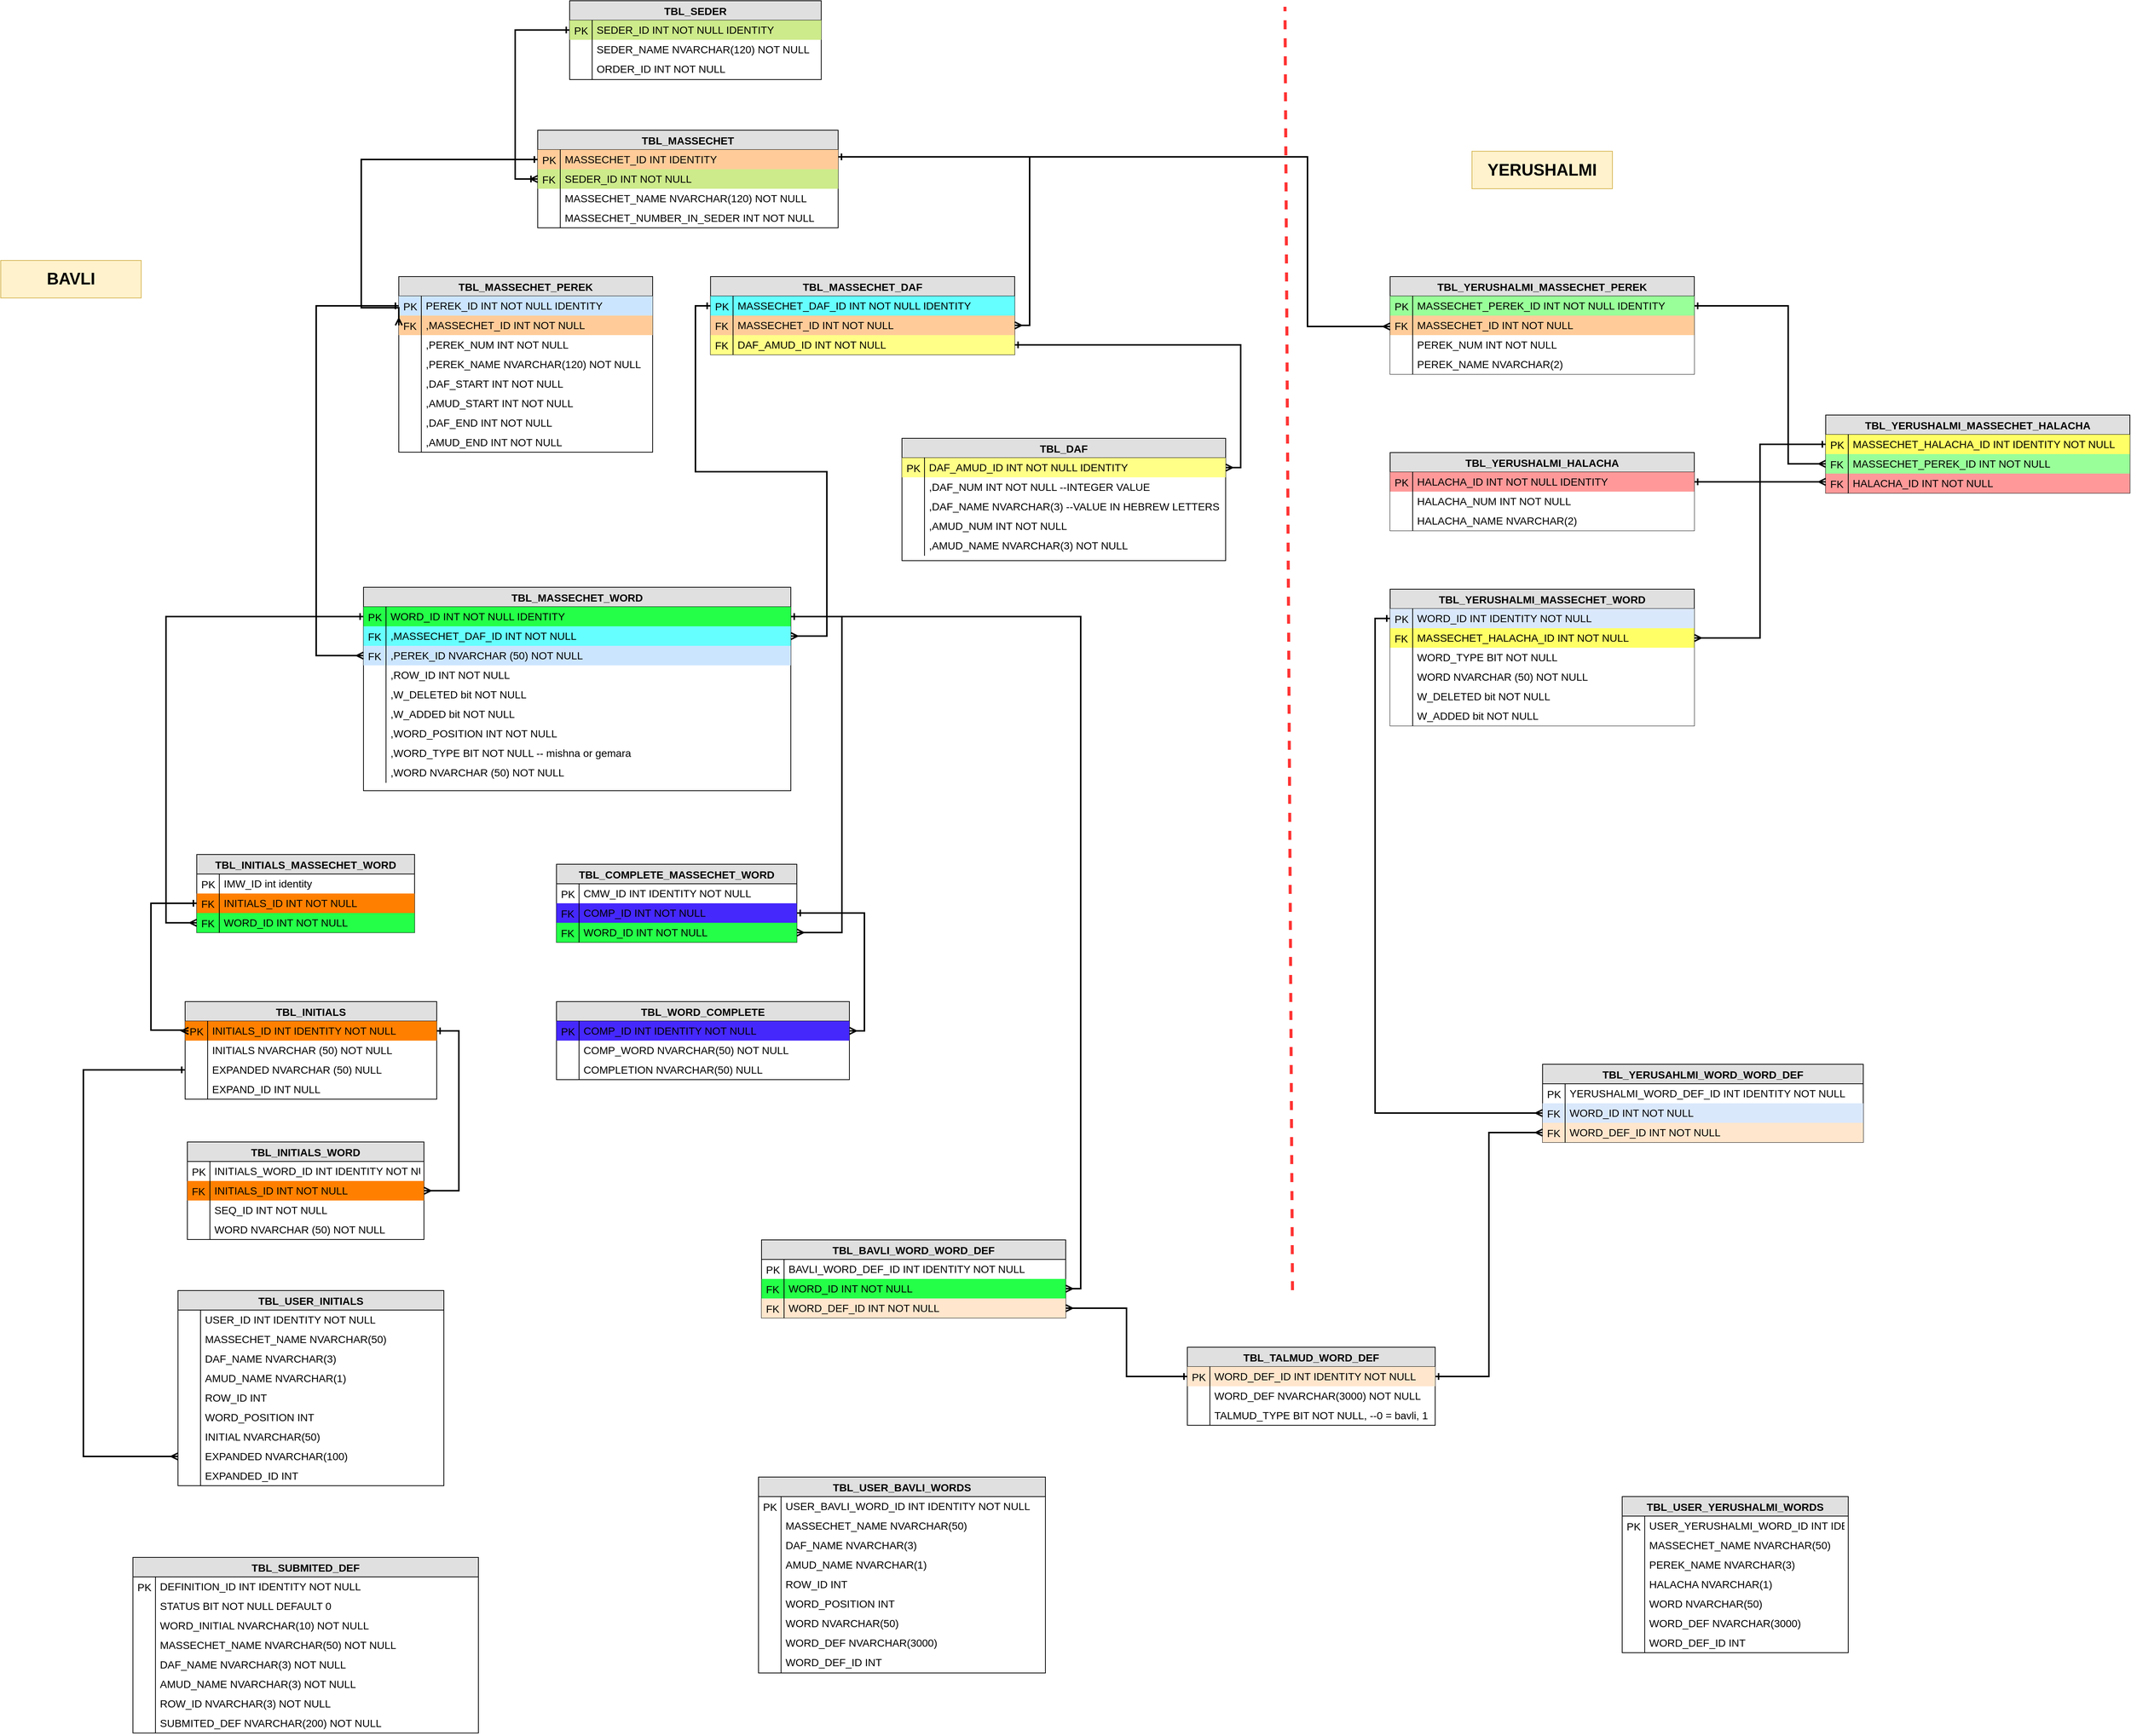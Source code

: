 <mxfile version="11.1.4" type="device"><diagram id="Bk1ZFnEpO-6pjGy5AuZi" name="Page-1"><mxGraphModel dx="2557" dy="2092" grid="1" gridSize="10" guides="1" tooltips="1" connect="1" arrows="1" fold="1" page="1" pageScale="1" pageWidth="850" pageHeight="1100" math="0" shadow="0"><root><mxCell id="0"/><mxCell id="1" parent="0"/><mxCell id="XvTmtIOTNNBAlyZ0LmX7-1" value="TBL_SEDER" style="swimlane;fontStyle=1;childLayout=stackLayout;horizontal=1;startSize=26;fillColor=#e0e0e0;horizontalStack=0;resizeParent=1;resizeLast=0;collapsible=1;marginBottom=0;swimlaneFillColor=#ffffff;align=center;fontSize=14;" parent="1" vertex="1"><mxGeometry x="267.5" y="-1048" width="335" height="105" as="geometry"/></mxCell><mxCell id="XvTmtIOTNNBAlyZ0LmX7-2" value="SEDER_ID INT NOT NULL IDENTITY" style="shape=partialRectangle;top=0;left=0;right=0;bottom=0;align=left;verticalAlign=top;spacingTop=-2;fillColor=#cdeb8b;spacingLeft=34;spacingRight=4;overflow=hidden;rotatable=0;points=[[0,0.5],[1,0.5]];portConstraint=eastwest;dropTarget=0;strokeColor=#36393d;fontSize=14;" parent="XvTmtIOTNNBAlyZ0LmX7-1" vertex="1"><mxGeometry y="26" width="335" height="26" as="geometry"/></mxCell><mxCell id="XvTmtIOTNNBAlyZ0LmX7-3" value="PK" style="shape=partialRectangle;top=0;left=0;bottom=0;fillColor=none;align=left;verticalAlign=middle;spacingLeft=4;spacingRight=4;overflow=hidden;rotatable=0;points=[];portConstraint=eastwest;part=1;fontSize=14;" parent="XvTmtIOTNNBAlyZ0LmX7-2" vertex="1" connectable="0"><mxGeometry width="30" height="26" as="geometry"/></mxCell><mxCell id="XvTmtIOTNNBAlyZ0LmX7-4" value="SEDER_NAME NVARCHAR(120) NOT NULL" style="shape=partialRectangle;top=0;left=0;right=0;bottom=0;align=left;verticalAlign=top;spacingTop=-2;fillColor=none;spacingLeft=34;spacingRight=4;overflow=hidden;rotatable=0;points=[[0,0.5],[1,0.5]];portConstraint=eastwest;dropTarget=0;fontSize=14;" parent="XvTmtIOTNNBAlyZ0LmX7-1" vertex="1"><mxGeometry y="52" width="335" height="26" as="geometry"/></mxCell><mxCell id="XvTmtIOTNNBAlyZ0LmX7-5" value="" style="shape=partialRectangle;top=0;left=0;bottom=0;fillColor=none;align=left;verticalAlign=middle;spacingLeft=4;spacingRight=4;overflow=hidden;rotatable=0;points=[];portConstraint=eastwest;part=1;fontSize=14;" parent="XvTmtIOTNNBAlyZ0LmX7-4" vertex="1" connectable="0"><mxGeometry width="30" height="26" as="geometry"/></mxCell><mxCell id="XvTmtIOTNNBAlyZ0LmX7-6" value="ORDER_ID INT NOT NULL" style="shape=partialRectangle;top=0;left=0;right=0;bottom=0;align=left;verticalAlign=top;spacingTop=-2;fillColor=none;spacingLeft=34;spacingRight=4;overflow=hidden;rotatable=0;points=[[0,0.5],[1,0.5]];portConstraint=eastwest;dropTarget=0;fontSize=14;" parent="XvTmtIOTNNBAlyZ0LmX7-1" vertex="1"><mxGeometry y="78" width="335" height="26" as="geometry"/></mxCell><mxCell id="XvTmtIOTNNBAlyZ0LmX7-7" value="" style="shape=partialRectangle;top=0;left=0;bottom=0;fillColor=none;align=left;verticalAlign=middle;spacingLeft=4;spacingRight=4;overflow=hidden;rotatable=0;points=[];portConstraint=eastwest;part=1;fontSize=14;" parent="XvTmtIOTNNBAlyZ0LmX7-6" vertex="1" connectable="0"><mxGeometry width="30" height="26" as="geometry"/></mxCell><mxCell id="XvTmtIOTNNBAlyZ0LmX7-10" value="TBL_MASSECHET" style="swimlane;fontStyle=1;childLayout=stackLayout;horizontal=1;startSize=26;fillColor=#e0e0e0;horizontalStack=0;resizeParent=1;resizeLast=0;collapsible=1;marginBottom=0;swimlaneFillColor=#ffffff;align=center;fontSize=14;" parent="1" vertex="1"><mxGeometry x="225" y="-875.5" width="400" height="130" as="geometry"/></mxCell><mxCell id="XvTmtIOTNNBAlyZ0LmX7-11" value="MASSECHET_ID INT IDENTITY" style="shape=partialRectangle;top=0;left=0;right=0;bottom=0;align=left;verticalAlign=top;spacingTop=-2;fillColor=#ffcc99;spacingLeft=34;spacingRight=4;overflow=hidden;rotatable=0;points=[[0,0.5],[1,0.5]];portConstraint=eastwest;dropTarget=0;strokeColor=#36393d;fontSize=14;" parent="XvTmtIOTNNBAlyZ0LmX7-10" vertex="1"><mxGeometry y="26" width="400" height="26" as="geometry"/></mxCell><mxCell id="XvTmtIOTNNBAlyZ0LmX7-12" value="PK" style="shape=partialRectangle;top=0;left=0;bottom=0;fillColor=none;align=left;verticalAlign=middle;spacingLeft=4;spacingRight=4;overflow=hidden;rotatable=0;points=[];portConstraint=eastwest;part=1;fontSize=14;" parent="XvTmtIOTNNBAlyZ0LmX7-11" vertex="1" connectable="0"><mxGeometry width="30" height="26" as="geometry"/></mxCell><mxCell id="XvTmtIOTNNBAlyZ0LmX7-13" value="SEDER_ID INT NOT NULL" style="shape=partialRectangle;top=0;left=0;right=0;bottom=0;align=left;verticalAlign=top;spacingTop=-2;fillColor=#cdeb8b;spacingLeft=34;spacingRight=4;overflow=hidden;rotatable=0;points=[[0,0.5],[1,0.5]];portConstraint=eastwest;dropTarget=0;strokeColor=#36393d;fontSize=14;" parent="XvTmtIOTNNBAlyZ0LmX7-10" vertex="1"><mxGeometry y="52" width="400" height="26" as="geometry"/></mxCell><mxCell id="XvTmtIOTNNBAlyZ0LmX7-14" value="FK" style="shape=partialRectangle;top=0;left=0;bottom=0;fillColor=none;align=left;verticalAlign=middle;spacingLeft=4;spacingRight=4;overflow=hidden;rotatable=0;points=[];portConstraint=eastwest;part=1;fontSize=14;" parent="XvTmtIOTNNBAlyZ0LmX7-13" vertex="1" connectable="0"><mxGeometry width="30" height="26" as="geometry"/></mxCell><mxCell id="XvTmtIOTNNBAlyZ0LmX7-15" value="MASSECHET_NAME NVARCHAR(120) NOT NULL" style="shape=partialRectangle;top=0;left=0;right=0;bottom=0;align=left;verticalAlign=top;spacingTop=-2;fillColor=none;spacingLeft=34;spacingRight=4;overflow=hidden;rotatable=0;points=[[0,0.5],[1,0.5]];portConstraint=eastwest;dropTarget=0;fontSize=14;" parent="XvTmtIOTNNBAlyZ0LmX7-10" vertex="1"><mxGeometry y="78" width="400" height="26" as="geometry"/></mxCell><mxCell id="XvTmtIOTNNBAlyZ0LmX7-16" value="" style="shape=partialRectangle;top=0;left=0;bottom=0;fillColor=none;align=left;verticalAlign=middle;spacingLeft=4;spacingRight=4;overflow=hidden;rotatable=0;points=[];portConstraint=eastwest;part=1;fontSize=14;" parent="XvTmtIOTNNBAlyZ0LmX7-15" vertex="1" connectable="0"><mxGeometry width="30" height="26" as="geometry"/></mxCell><mxCell id="XvTmtIOTNNBAlyZ0LmX7-17" value="MASSECHET_NUMBER_IN_SEDER INT NOT NULL" style="shape=partialRectangle;top=0;left=0;right=0;bottom=0;align=left;verticalAlign=top;spacingTop=-2;fillColor=none;spacingLeft=34;spacingRight=4;overflow=hidden;rotatable=0;points=[[0,0.5],[1,0.5]];portConstraint=eastwest;dropTarget=0;fontSize=14;" parent="XvTmtIOTNNBAlyZ0LmX7-10" vertex="1"><mxGeometry y="104" width="400" height="26" as="geometry"/></mxCell><mxCell id="XvTmtIOTNNBAlyZ0LmX7-18" value="" style="shape=partialRectangle;top=0;left=0;bottom=0;fillColor=none;align=left;verticalAlign=middle;spacingLeft=4;spacingRight=4;overflow=hidden;rotatable=0;points=[];portConstraint=eastwest;part=1;fontSize=14;" parent="XvTmtIOTNNBAlyZ0LmX7-17" vertex="1" connectable="0"><mxGeometry width="30" height="26" as="geometry"/></mxCell><mxCell id="XvTmtIOTNNBAlyZ0LmX7-23" value="TBL_MASSECHET_PEREK" style="swimlane;fontStyle=1;childLayout=stackLayout;horizontal=1;startSize=26;fillColor=#e0e0e0;horizontalStack=0;resizeParent=1;resizeLast=0;collapsible=1;marginBottom=0;swimlaneFillColor=#ffffff;align=center;fontSize=14;" parent="1" vertex="1"><mxGeometry x="40" y="-680.5" width="338" height="234" as="geometry"/></mxCell><mxCell id="XvTmtIOTNNBAlyZ0LmX7-24" value="PEREK_ID INT NOT NULL IDENTITY" style="shape=partialRectangle;top=0;left=0;right=0;bottom=0;align=left;verticalAlign=top;spacingTop=-2;fillColor=#cce5ff;spacingLeft=34;spacingRight=4;overflow=hidden;rotatable=0;points=[[0,0.5],[1,0.5]];portConstraint=eastwest;dropTarget=0;strokeColor=#36393d;fontSize=14;" parent="XvTmtIOTNNBAlyZ0LmX7-23" vertex="1"><mxGeometry y="26" width="338" height="26" as="geometry"/></mxCell><mxCell id="XvTmtIOTNNBAlyZ0LmX7-25" value="PK" style="shape=partialRectangle;top=0;left=0;bottom=0;fillColor=none;align=left;verticalAlign=middle;spacingLeft=4;spacingRight=4;overflow=hidden;rotatable=0;points=[];portConstraint=eastwest;part=1;fontSize=14;" parent="XvTmtIOTNNBAlyZ0LmX7-24" vertex="1" connectable="0"><mxGeometry width="30" height="26" as="geometry"/></mxCell><mxCell id="XvTmtIOTNNBAlyZ0LmX7-26" value=",MASSECHET_ID INT NOT NULL" style="shape=partialRectangle;top=0;left=0;right=0;bottom=0;align=left;verticalAlign=top;spacingTop=-2;fillColor=#ffcc99;spacingLeft=34;spacingRight=4;overflow=hidden;rotatable=0;points=[[0,0.5],[1,0.5]];portConstraint=eastwest;dropTarget=0;strokeColor=#36393d;fontSize=14;" parent="XvTmtIOTNNBAlyZ0LmX7-23" vertex="1"><mxGeometry y="52" width="338" height="26" as="geometry"/></mxCell><mxCell id="XvTmtIOTNNBAlyZ0LmX7-27" value="FK" style="shape=partialRectangle;top=0;left=0;bottom=0;fillColor=none;align=left;verticalAlign=middle;spacingLeft=4;spacingRight=4;overflow=hidden;rotatable=0;points=[];portConstraint=eastwest;part=1;fontSize=14;" parent="XvTmtIOTNNBAlyZ0LmX7-26" vertex="1" connectable="0"><mxGeometry width="30" height="26" as="geometry"/></mxCell><mxCell id="XvTmtIOTNNBAlyZ0LmX7-28" value=",PEREK_NUM INT NOT NULL" style="shape=partialRectangle;top=0;left=0;right=0;bottom=0;align=left;verticalAlign=top;spacingTop=-2;fillColor=none;spacingLeft=34;spacingRight=4;overflow=hidden;rotatable=0;points=[[0,0.5],[1,0.5]];portConstraint=eastwest;dropTarget=0;fontSize=14;" parent="XvTmtIOTNNBAlyZ0LmX7-23" vertex="1"><mxGeometry y="78" width="338" height="26" as="geometry"/></mxCell><mxCell id="XvTmtIOTNNBAlyZ0LmX7-29" value="" style="shape=partialRectangle;top=0;left=0;bottom=0;fillColor=none;align=left;verticalAlign=middle;spacingLeft=4;spacingRight=4;overflow=hidden;rotatable=0;points=[];portConstraint=eastwest;part=1;fontSize=14;" parent="XvTmtIOTNNBAlyZ0LmX7-28" vertex="1" connectable="0"><mxGeometry width="30" height="26" as="geometry"/></mxCell><mxCell id="XvTmtIOTNNBAlyZ0LmX7-30" value=",PEREK_NAME NVARCHAR(120) NOT NULL" style="shape=partialRectangle;top=0;left=0;right=0;bottom=0;align=left;verticalAlign=top;spacingTop=-2;fillColor=none;spacingLeft=34;spacingRight=4;overflow=hidden;rotatable=0;points=[[0,0.5],[1,0.5]];portConstraint=eastwest;dropTarget=0;fontSize=14;" parent="XvTmtIOTNNBAlyZ0LmX7-23" vertex="1"><mxGeometry y="104" width="338" height="26" as="geometry"/></mxCell><mxCell id="XvTmtIOTNNBAlyZ0LmX7-31" value="" style="shape=partialRectangle;top=0;left=0;bottom=0;fillColor=none;align=left;verticalAlign=middle;spacingLeft=4;spacingRight=4;overflow=hidden;rotatable=0;points=[];portConstraint=eastwest;part=1;fontSize=14;" parent="XvTmtIOTNNBAlyZ0LmX7-30" vertex="1" connectable="0"><mxGeometry width="30" height="26" as="geometry"/></mxCell><mxCell id="OQg_Y60XLP4fmNSpoOx7-22" value=",DAF_START INT NOT NULL" style="shape=partialRectangle;top=0;left=0;right=0;bottom=0;align=left;verticalAlign=top;spacingTop=-2;fillColor=none;spacingLeft=34;spacingRight=4;overflow=hidden;rotatable=0;points=[[0,0.5],[1,0.5]];portConstraint=eastwest;dropTarget=0;fontSize=14;" parent="XvTmtIOTNNBAlyZ0LmX7-23" vertex="1"><mxGeometry y="130" width="338" height="26" as="geometry"/></mxCell><mxCell id="OQg_Y60XLP4fmNSpoOx7-23" value="" style="shape=partialRectangle;top=0;left=0;bottom=0;fillColor=none;align=left;verticalAlign=middle;spacingLeft=4;spacingRight=4;overflow=hidden;rotatable=0;points=[];portConstraint=eastwest;part=1;" parent="OQg_Y60XLP4fmNSpoOx7-22" vertex="1" connectable="0"><mxGeometry width="30" height="26" as="geometry"/></mxCell><mxCell id="OQg_Y60XLP4fmNSpoOx7-12" value=",AMUD_START INT NOT NULL" style="shape=partialRectangle;top=0;left=0;right=0;bottom=0;align=left;verticalAlign=top;spacingTop=-2;fillColor=none;spacingLeft=34;spacingRight=4;overflow=hidden;rotatable=0;points=[[0,0.5],[1,0.5]];portConstraint=eastwest;dropTarget=0;fontSize=14;" parent="XvTmtIOTNNBAlyZ0LmX7-23" vertex="1"><mxGeometry y="156" width="338" height="26" as="geometry"/></mxCell><mxCell id="OQg_Y60XLP4fmNSpoOx7-13" value="" style="shape=partialRectangle;top=0;left=0;bottom=0;fillColor=none;align=left;verticalAlign=middle;spacingLeft=4;spacingRight=4;overflow=hidden;rotatable=0;points=[];portConstraint=eastwest;part=1;" parent="OQg_Y60XLP4fmNSpoOx7-12" vertex="1" connectable="0"><mxGeometry width="30" height="26" as="geometry"/></mxCell><mxCell id="OQg_Y60XLP4fmNSpoOx7-14" value=",DAF_END INT NOT NULL" style="shape=partialRectangle;top=0;left=0;right=0;bottom=0;align=left;verticalAlign=top;spacingTop=-2;fillColor=none;spacingLeft=34;spacingRight=4;overflow=hidden;rotatable=0;points=[[0,0.5],[1,0.5]];portConstraint=eastwest;dropTarget=0;fontSize=14;" parent="XvTmtIOTNNBAlyZ0LmX7-23" vertex="1"><mxGeometry y="182" width="338" height="26" as="geometry"/></mxCell><mxCell id="OQg_Y60XLP4fmNSpoOx7-15" value="" style="shape=partialRectangle;top=0;left=0;bottom=0;fillColor=none;align=left;verticalAlign=middle;spacingLeft=4;spacingRight=4;overflow=hidden;rotatable=0;points=[];portConstraint=eastwest;part=1;" parent="OQg_Y60XLP4fmNSpoOx7-14" vertex="1" connectable="0"><mxGeometry width="30" height="26" as="geometry"/></mxCell><mxCell id="OQg_Y60XLP4fmNSpoOx7-16" value=",AMUD_END INT NOT NULL" style="shape=partialRectangle;top=0;left=0;right=0;bottom=0;align=left;verticalAlign=top;spacingTop=-2;fillColor=none;spacingLeft=34;spacingRight=4;overflow=hidden;rotatable=0;points=[[0,0.5],[1,0.5]];portConstraint=eastwest;dropTarget=0;fontSize=14;" parent="XvTmtIOTNNBAlyZ0LmX7-23" vertex="1"><mxGeometry y="208" width="338" height="26" as="geometry"/></mxCell><mxCell id="OQg_Y60XLP4fmNSpoOx7-17" value="" style="shape=partialRectangle;top=0;left=0;bottom=0;fillColor=none;align=left;verticalAlign=middle;spacingLeft=4;spacingRight=4;overflow=hidden;rotatable=0;points=[];portConstraint=eastwest;part=1;" parent="OQg_Y60XLP4fmNSpoOx7-16" vertex="1" connectable="0"><mxGeometry width="30" height="26" as="geometry"/></mxCell><mxCell id="XvTmtIOTNNBAlyZ0LmX7-36" style="edgeStyle=orthogonalEdgeStyle;rounded=0;orthogonalLoop=1;jettySize=auto;html=1;entryX=0;entryY=0.5;entryDx=0;entryDy=0;startArrow=ERone;startFill=0;endArrow=ERmany;endFill=0;strokeWidth=2;" parent="1" source="XvTmtIOTNNBAlyZ0LmX7-11" target="XvTmtIOTNNBAlyZ0LmX7-26" edge="1"><mxGeometry relative="1" as="geometry"><Array as="points"><mxPoint x="-10" y="-836"/><mxPoint x="-10" y="-639"/></Array></mxGeometry></mxCell><mxCell id="XvTmtIOTNNBAlyZ0LmX7-37" style="edgeStyle=orthogonalEdgeStyle;rounded=0;orthogonalLoop=1;jettySize=auto;html=1;exitX=0;exitY=0.5;exitDx=0;exitDy=0;entryX=0;entryY=0.5;entryDx=0;entryDy=0;startArrow=ERone;startFill=0;endArrow=ERoneToMany;endFill=0;strokeWidth=2;" parent="1" source="XvTmtIOTNNBAlyZ0LmX7-2" target="XvTmtIOTNNBAlyZ0LmX7-13" edge="1"><mxGeometry relative="1" as="geometry"><Array as="points"><mxPoint x="195" y="-1009"/><mxPoint x="195" y="-810"/></Array></mxGeometry></mxCell><mxCell id="XvTmtIOTNNBAlyZ0LmX7-56" value="TBL_DAF" style="swimlane;fontStyle=1;childLayout=stackLayout;horizontal=1;startSize=26;fillColor=#e0e0e0;horizontalStack=0;resizeParent=1;resizeLast=0;collapsible=1;marginBottom=0;swimlaneFillColor=#ffffff;align=center;fontSize=14;" parent="1" vertex="1"><mxGeometry x="710" y="-465" width="431" height="163" as="geometry"/></mxCell><mxCell id="XvTmtIOTNNBAlyZ0LmX7-57" value="DAF_AMUD_ID INT NOT NULL IDENTITY" style="shape=partialRectangle;top=0;left=0;right=0;bottom=0;align=left;verticalAlign=top;spacingTop=-2;fillColor=#ffff88;spacingLeft=34;spacingRight=4;overflow=hidden;rotatable=0;points=[[0,0.5],[1,0.5]];portConstraint=eastwest;dropTarget=0;strokeColor=#36393d;fontSize=14;" parent="XvTmtIOTNNBAlyZ0LmX7-56" vertex="1"><mxGeometry y="26" width="431" height="26" as="geometry"/></mxCell><mxCell id="XvTmtIOTNNBAlyZ0LmX7-58" value="PK" style="shape=partialRectangle;top=0;left=0;bottom=0;fillColor=none;align=left;verticalAlign=middle;spacingLeft=4;spacingRight=4;overflow=hidden;rotatable=0;points=[];portConstraint=eastwest;part=1;fontSize=14;" parent="XvTmtIOTNNBAlyZ0LmX7-57" vertex="1" connectable="0"><mxGeometry width="30" height="26" as="geometry"/></mxCell><mxCell id="XvTmtIOTNNBAlyZ0LmX7-61" value=",DAF_NUM INT NOT NULL --INTEGER VALUE" style="shape=partialRectangle;top=0;left=0;right=0;bottom=0;align=left;verticalAlign=top;spacingTop=-2;fillColor=none;spacingLeft=34;spacingRight=4;overflow=hidden;rotatable=0;points=[[0,0.5],[1,0.5]];portConstraint=eastwest;dropTarget=0;fontSize=14;" parent="XvTmtIOTNNBAlyZ0LmX7-56" vertex="1"><mxGeometry y="52" width="431" height="26" as="geometry"/></mxCell><mxCell id="XvTmtIOTNNBAlyZ0LmX7-62" value="" style="shape=partialRectangle;top=0;left=0;bottom=0;fillColor=none;align=left;verticalAlign=middle;spacingLeft=4;spacingRight=4;overflow=hidden;rotatable=0;points=[];portConstraint=eastwest;part=1;fontSize=14;" parent="XvTmtIOTNNBAlyZ0LmX7-61" vertex="1" connectable="0"><mxGeometry width="30" height="26" as="geometry"/></mxCell><mxCell id="XvTmtIOTNNBAlyZ0LmX7-63" value=",DAF_NAME NVARCHAR(3) --VALUE IN HEBREW LETTERS" style="shape=partialRectangle;top=0;left=0;right=0;bottom=0;align=left;verticalAlign=top;spacingTop=-2;fillColor=none;spacingLeft=34;spacingRight=4;overflow=hidden;rotatable=0;points=[[0,0.5],[1,0.5]];portConstraint=eastwest;dropTarget=0;fontSize=14;" parent="XvTmtIOTNNBAlyZ0LmX7-56" vertex="1"><mxGeometry y="78" width="431" height="26" as="geometry"/></mxCell><mxCell id="XvTmtIOTNNBAlyZ0LmX7-64" value="" style="shape=partialRectangle;top=0;left=0;bottom=0;fillColor=none;align=left;verticalAlign=middle;spacingLeft=4;spacingRight=4;overflow=hidden;rotatable=0;points=[];portConstraint=eastwest;part=1;fontSize=14;" parent="XvTmtIOTNNBAlyZ0LmX7-63" vertex="1" connectable="0"><mxGeometry width="30" height="26" as="geometry"/></mxCell><mxCell id="XvTmtIOTNNBAlyZ0LmX7-65" value=",AMUD_NUM INT NOT NULL" style="shape=partialRectangle;top=0;left=0;right=0;bottom=0;align=left;verticalAlign=top;spacingTop=-2;fillColor=none;spacingLeft=34;spacingRight=4;overflow=hidden;rotatable=0;points=[[0,0.5],[1,0.5]];portConstraint=eastwest;dropTarget=0;fontSize=14;" parent="XvTmtIOTNNBAlyZ0LmX7-56" vertex="1"><mxGeometry y="104" width="431" height="26" as="geometry"/></mxCell><mxCell id="XvTmtIOTNNBAlyZ0LmX7-66" value="" style="shape=partialRectangle;top=0;left=0;bottom=0;fillColor=none;align=left;verticalAlign=middle;spacingLeft=4;spacingRight=4;overflow=hidden;rotatable=0;points=[];portConstraint=eastwest;part=1;fontSize=14;" parent="XvTmtIOTNNBAlyZ0LmX7-65" vertex="1" connectable="0"><mxGeometry width="30" height="26" as="geometry"/></mxCell><mxCell id="XvTmtIOTNNBAlyZ0LmX7-67" value=",AMUD_NAME NVARCHAR(3) NOT NULL" style="shape=partialRectangle;top=0;left=0;right=0;bottom=0;align=left;verticalAlign=top;spacingTop=-2;fillColor=none;spacingLeft=34;spacingRight=4;overflow=hidden;rotatable=0;points=[[0,0.5],[1,0.5]];portConstraint=eastwest;dropTarget=0;fontSize=14;" parent="XvTmtIOTNNBAlyZ0LmX7-56" vertex="1"><mxGeometry y="130" width="431" height="26" as="geometry"/></mxCell><mxCell id="XvTmtIOTNNBAlyZ0LmX7-68" value="" style="shape=partialRectangle;top=0;left=0;bottom=0;fillColor=none;align=left;verticalAlign=middle;spacingLeft=4;spacingRight=4;overflow=hidden;rotatable=0;points=[];portConstraint=eastwest;part=1;fontSize=14;" parent="XvTmtIOTNNBAlyZ0LmX7-67" vertex="1" connectable="0"><mxGeometry width="30" height="26" as="geometry"/></mxCell><mxCell id="N80k3eZ6QbRrchd5kPpy-1" value="TBL_MASSECHET_DAF" style="swimlane;fontStyle=1;childLayout=stackLayout;horizontal=1;startSize=26;fillColor=#e0e0e0;horizontalStack=0;resizeParent=1;resizeLast=0;collapsible=1;marginBottom=0;swimlaneFillColor=#ffffff;align=center;fontSize=14;" parent="1" vertex="1"><mxGeometry x="455.1" y="-680.5" width="405" height="104" as="geometry"/></mxCell><mxCell id="N80k3eZ6QbRrchd5kPpy-2" value="MASSECHET_DAF_ID INT NOT NULL  IDENTITY" style="shape=partialRectangle;top=0;left=0;right=0;bottom=0;align=left;verticalAlign=top;spacingTop=-2;fillColor=#66FFFF;spacingLeft=34;spacingRight=4;overflow=hidden;rotatable=0;points=[[0,0.5],[1,0.5]];portConstraint=eastwest;dropTarget=0;fontSize=14;strokeColor=#666666;fontColor=#000000;fontStyle=0" parent="N80k3eZ6QbRrchd5kPpy-1" vertex="1"><mxGeometry y="26" width="405" height="26" as="geometry"/></mxCell><mxCell id="N80k3eZ6QbRrchd5kPpy-3" value="PK" style="shape=partialRectangle;top=0;left=0;bottom=0;fillColor=none;align=left;verticalAlign=middle;spacingLeft=4;spacingRight=4;overflow=hidden;rotatable=0;points=[];portConstraint=eastwest;part=1;fontSize=14;" parent="N80k3eZ6QbRrchd5kPpy-2" vertex="1" connectable="0"><mxGeometry width="30" height="26" as="geometry"/></mxCell><mxCell id="N80k3eZ6QbRrchd5kPpy-6" value="MASSECHET_ID INT NOT NULL" style="shape=partialRectangle;top=0;left=0;right=0;bottom=0;align=left;verticalAlign=top;spacingTop=-2;fillColor=#ffcc99;spacingLeft=34;spacingRight=4;overflow=hidden;rotatable=0;points=[[0,0.5],[1,0.5]];portConstraint=eastwest;dropTarget=0;fontSize=14;strokeColor=#36393d;" parent="N80k3eZ6QbRrchd5kPpy-1" vertex="1"><mxGeometry y="52" width="405" height="26" as="geometry"/></mxCell><mxCell id="N80k3eZ6QbRrchd5kPpy-7" value="FK" style="shape=partialRectangle;top=0;left=0;bottom=0;fillColor=none;align=left;verticalAlign=middle;spacingLeft=4;spacingRight=4;overflow=hidden;rotatable=0;points=[];portConstraint=eastwest;part=1;fontSize=14;" parent="N80k3eZ6QbRrchd5kPpy-6" vertex="1" connectable="0"><mxGeometry width="30" height="26" as="geometry"/></mxCell><mxCell id="N80k3eZ6QbRrchd5kPpy-4" value="DAF_AMUD_ID INT NOT NULL" style="shape=partialRectangle;top=0;left=0;right=0;bottom=0;align=left;verticalAlign=top;spacingTop=-2;fillColor=#ffff88;spacingLeft=34;spacingRight=4;overflow=hidden;rotatable=0;points=[[0,0.5],[1,0.5]];portConstraint=eastwest;dropTarget=0;fontSize=14;strokeColor=#36393d;" parent="N80k3eZ6QbRrchd5kPpy-1" vertex="1"><mxGeometry y="78" width="405" height="26" as="geometry"/></mxCell><mxCell id="N80k3eZ6QbRrchd5kPpy-5" value="FK" style="shape=partialRectangle;top=0;left=0;bottom=0;fillColor=none;align=left;verticalAlign=middle;spacingLeft=4;spacingRight=4;overflow=hidden;rotatable=0;points=[];portConstraint=eastwest;part=1;fontSize=14;" parent="N80k3eZ6QbRrchd5kPpy-4" vertex="1" connectable="0"><mxGeometry width="30" height="26" as="geometry"/></mxCell><mxCell id="N80k3eZ6QbRrchd5kPpy-8" style="edgeStyle=orthogonalEdgeStyle;rounded=0;orthogonalLoop=1;jettySize=auto;html=1;entryX=1;entryY=0.5;entryDx=0;entryDy=0;fontSize=14;startArrow=ERone;startFill=0;endArrow=ERmany;endFill=0;strokeWidth=2;" parent="1" source="XvTmtIOTNNBAlyZ0LmX7-11" target="N80k3eZ6QbRrchd5kPpy-6" edge="1"><mxGeometry relative="1" as="geometry"><Array as="points"><mxPoint x="880" y="-840"/><mxPoint x="880" y="-615"/></Array></mxGeometry></mxCell><mxCell id="N80k3eZ6QbRrchd5kPpy-23" value="TBL_MASSECHET_WORD" style="swimlane;fontStyle=1;childLayout=stackLayout;horizontal=1;startSize=26;fillColor=#e0e0e0;horizontalStack=0;resizeParent=1;resizeLast=0;collapsible=1;marginBottom=0;swimlaneFillColor=#ffffff;align=center;fontSize=14;" parent="1" vertex="1"><mxGeometry x="-7" y="-266.5" width="569" height="271" as="geometry"/></mxCell><mxCell id="N80k3eZ6QbRrchd5kPpy-24" value="WORD_ID INT NOT NULL IDENTITY" style="shape=partialRectangle;top=0;left=0;right=0;bottom=0;align=left;verticalAlign=top;spacingTop=-2;fillColor=#24FF48;spacingLeft=34;spacingRight=4;overflow=hidden;rotatable=0;points=[[0,0.5],[1,0.5]];portConstraint=eastwest;dropTarget=0;fontSize=14;strokeColor=#d6b656;" parent="N80k3eZ6QbRrchd5kPpy-23" vertex="1"><mxGeometry y="26" width="569" height="26" as="geometry"/></mxCell><mxCell id="N80k3eZ6QbRrchd5kPpy-25" value="PK" style="shape=partialRectangle;top=0;left=0;bottom=0;fillColor=none;align=left;verticalAlign=middle;spacingLeft=4;spacingRight=4;overflow=hidden;rotatable=0;points=[];portConstraint=eastwest;part=1;fontSize=14;" parent="N80k3eZ6QbRrchd5kPpy-24" vertex="1" connectable="0"><mxGeometry width="30" height="26" as="geometry"/></mxCell><mxCell id="N80k3eZ6QbRrchd5kPpy-26" value=",MASSECHET_DAF_ID INT NOT NULL" style="shape=partialRectangle;top=0;left=0;right=0;bottom=0;align=left;verticalAlign=top;spacingTop=-2;fillColor=#66FFFF;spacingLeft=34;spacingRight=4;overflow=hidden;rotatable=0;points=[[0,0.5],[1,0.5]];portConstraint=eastwest;dropTarget=0;fontSize=14;strokeColor=#6c8ebf;" parent="N80k3eZ6QbRrchd5kPpy-23" vertex="1"><mxGeometry y="52" width="569" height="26" as="geometry"/></mxCell><mxCell id="N80k3eZ6QbRrchd5kPpy-27" value="FK" style="shape=partialRectangle;top=0;left=0;bottom=0;fillColor=none;align=left;verticalAlign=middle;spacingLeft=4;spacingRight=4;overflow=hidden;rotatable=0;points=[];portConstraint=eastwest;part=1;fontSize=14;" parent="N80k3eZ6QbRrchd5kPpy-26" vertex="1" connectable="0"><mxGeometry width="30" height="26" as="geometry"/></mxCell><mxCell id="nTJ8uKkxRFZdliqQXs8T-5" value=",PEREK_ID NVARCHAR (50) NOT NULL" style="shape=partialRectangle;top=0;left=0;right=0;bottom=0;align=left;verticalAlign=top;spacingTop=-2;fillColor=#CCE5FF;spacingLeft=34;spacingRight=4;overflow=hidden;rotatable=0;points=[[0,0.5],[1,0.5]];portConstraint=eastwest;dropTarget=0;fontSize=14;strokeColor=#d6b656;" parent="N80k3eZ6QbRrchd5kPpy-23" vertex="1"><mxGeometry y="78" width="569" height="26" as="geometry"/></mxCell><mxCell id="nTJ8uKkxRFZdliqQXs8T-6" value="FK" style="shape=partialRectangle;top=0;left=0;bottom=0;fillColor=none;align=left;verticalAlign=middle;spacingLeft=4;spacingRight=4;overflow=hidden;rotatable=0;points=[];portConstraint=eastwest;part=1;fontSize=14;" parent="nTJ8uKkxRFZdliqQXs8T-5" vertex="1" connectable="0"><mxGeometry width="30" height="26" as="geometry"/></mxCell><mxCell id="N80k3eZ6QbRrchd5kPpy-28" value=",ROW_ID INT NOT NULL" style="shape=partialRectangle;top=0;left=0;right=0;bottom=0;align=left;verticalAlign=top;spacingTop=-2;fillColor=none;spacingLeft=34;spacingRight=4;overflow=hidden;rotatable=0;points=[[0,0.5],[1,0.5]];portConstraint=eastwest;dropTarget=0;fontSize=14;" parent="N80k3eZ6QbRrchd5kPpy-23" vertex="1"><mxGeometry y="104" width="569" height="26" as="geometry"/></mxCell><mxCell id="N80k3eZ6QbRrchd5kPpy-29" value="" style="shape=partialRectangle;top=0;left=0;bottom=0;fillColor=none;align=left;verticalAlign=middle;spacingLeft=4;spacingRight=4;overflow=hidden;rotatable=0;points=[];portConstraint=eastwest;part=1;fontSize=14;" parent="N80k3eZ6QbRrchd5kPpy-28" vertex="1" connectable="0"><mxGeometry width="30" height="26" as="geometry"/></mxCell><mxCell id="N80k3eZ6QbRrchd5kPpy-30" value=",W_DELETED bit NOT NULL" style="shape=partialRectangle;top=0;left=0;right=0;bottom=0;align=left;verticalAlign=top;spacingTop=-2;fillColor=none;spacingLeft=34;spacingRight=4;overflow=hidden;rotatable=0;points=[[0,0.5],[1,0.5]];portConstraint=eastwest;dropTarget=0;fontSize=14;" parent="N80k3eZ6QbRrchd5kPpy-23" vertex="1"><mxGeometry y="130" width="569" height="26" as="geometry"/></mxCell><mxCell id="N80k3eZ6QbRrchd5kPpy-31" value="" style="shape=partialRectangle;top=0;left=0;bottom=0;fillColor=none;align=left;verticalAlign=middle;spacingLeft=4;spacingRight=4;overflow=hidden;rotatable=0;points=[];portConstraint=eastwest;part=1;fontSize=14;" parent="N80k3eZ6QbRrchd5kPpy-30" vertex="1" connectable="0"><mxGeometry width="30" height="26" as="geometry"/></mxCell><mxCell id="N80k3eZ6QbRrchd5kPpy-32" value=",W_ADDED bit NOT NULL" style="shape=partialRectangle;top=0;left=0;right=0;bottom=0;align=left;verticalAlign=top;spacingTop=-2;fillColor=none;spacingLeft=34;spacingRight=4;overflow=hidden;rotatable=0;points=[[0,0.5],[1,0.5]];portConstraint=eastwest;dropTarget=0;fontSize=14;" parent="N80k3eZ6QbRrchd5kPpy-23" vertex="1"><mxGeometry y="156" width="569" height="26" as="geometry"/></mxCell><mxCell id="N80k3eZ6QbRrchd5kPpy-33" value="" style="shape=partialRectangle;top=0;left=0;bottom=0;fillColor=none;align=left;verticalAlign=middle;spacingLeft=4;spacingRight=4;overflow=hidden;rotatable=0;points=[];portConstraint=eastwest;part=1;fontSize=14;" parent="N80k3eZ6QbRrchd5kPpy-32" vertex="1" connectable="0"><mxGeometry width="30" height="26" as="geometry"/></mxCell><mxCell id="N80k3eZ6QbRrchd5kPpy-34" value=",WORD_POSITION INT NOT NULL" style="shape=partialRectangle;top=0;left=0;right=0;bottom=0;align=left;verticalAlign=top;spacingTop=-2;fillColor=none;spacingLeft=34;spacingRight=4;overflow=hidden;rotatable=0;points=[[0,0.5],[1,0.5]];portConstraint=eastwest;dropTarget=0;fontSize=14;" parent="N80k3eZ6QbRrchd5kPpy-23" vertex="1"><mxGeometry y="182" width="569" height="26" as="geometry"/></mxCell><mxCell id="N80k3eZ6QbRrchd5kPpy-35" value="" style="shape=partialRectangle;top=0;left=0;bottom=0;fillColor=none;align=left;verticalAlign=middle;spacingLeft=4;spacingRight=4;overflow=hidden;rotatable=0;points=[];portConstraint=eastwest;part=1;fontSize=14;" parent="N80k3eZ6QbRrchd5kPpy-34" vertex="1" connectable="0"><mxGeometry width="30" height="26" as="geometry"/></mxCell><mxCell id="N80k3eZ6QbRrchd5kPpy-36" value=",WORD_TYPE BIT NOT NULL -- mishna or gemara" style="shape=partialRectangle;top=0;left=0;right=0;bottom=0;align=left;verticalAlign=top;spacingTop=-2;fillColor=none;spacingLeft=34;spacingRight=4;overflow=hidden;rotatable=0;points=[[0,0.5],[1,0.5]];portConstraint=eastwest;dropTarget=0;fontSize=14;" parent="N80k3eZ6QbRrchd5kPpy-23" vertex="1"><mxGeometry y="208" width="569" height="26" as="geometry"/></mxCell><mxCell id="N80k3eZ6QbRrchd5kPpy-37" value="" style="shape=partialRectangle;top=0;left=0;bottom=0;fillColor=none;align=left;verticalAlign=middle;spacingLeft=4;spacingRight=4;overflow=hidden;rotatable=0;points=[];portConstraint=eastwest;part=1;fontSize=14;" parent="N80k3eZ6QbRrchd5kPpy-36" vertex="1" connectable="0"><mxGeometry width="30" height="26" as="geometry"/></mxCell><mxCell id="N80k3eZ6QbRrchd5kPpy-38" value=",WORD NVARCHAR (50) NOT NULL" style="shape=partialRectangle;top=0;left=0;right=0;bottom=0;align=left;verticalAlign=top;spacingTop=-2;fillColor=none;spacingLeft=34;spacingRight=4;overflow=hidden;rotatable=0;points=[[0,0.5],[1,0.5]];portConstraint=eastwest;dropTarget=0;fontSize=14;" parent="N80k3eZ6QbRrchd5kPpy-23" vertex="1"><mxGeometry y="234" width="569" height="26" as="geometry"/></mxCell><mxCell id="N80k3eZ6QbRrchd5kPpy-39" value="" style="shape=partialRectangle;top=0;left=0;bottom=0;fillColor=none;align=left;verticalAlign=middle;spacingLeft=4;spacingRight=4;overflow=hidden;rotatable=0;points=[];portConstraint=eastwest;part=1;fontSize=14;" parent="N80k3eZ6QbRrchd5kPpy-38" vertex="1" connectable="0"><mxGeometry width="30" height="26" as="geometry"/></mxCell><mxCell id="nTJ8uKkxRFZdliqQXs8T-2" style="edgeStyle=orthogonalEdgeStyle;rounded=0;orthogonalLoop=1;jettySize=auto;html=1;exitX=1;exitY=0.5;exitDx=0;exitDy=0;entryX=1;entryY=0.5;entryDx=0;entryDy=0;startArrow=ERone;startFill=0;endArrow=ERmany;endFill=0;strokeWidth=2;" parent="1" source="N80k3eZ6QbRrchd5kPpy-4" target="XvTmtIOTNNBAlyZ0LmX7-57" edge="1"><mxGeometry relative="1" as="geometry"/></mxCell><mxCell id="nTJ8uKkxRFZdliqQXs8T-4" style="edgeStyle=orthogonalEdgeStyle;rounded=0;orthogonalLoop=1;jettySize=auto;html=1;exitX=0;exitY=0.5;exitDx=0;exitDy=0;entryX=1;entryY=0.5;entryDx=0;entryDy=0;startArrow=ERone;startFill=0;endArrow=ERmany;endFill=0;strokeWidth=2;" parent="1" source="N80k3eZ6QbRrchd5kPpy-2" target="N80k3eZ6QbRrchd5kPpy-26" edge="1"><mxGeometry relative="1" as="geometry"><Array as="points"><mxPoint x="435" y="-641.5"/><mxPoint x="435" y="-420.5"/><mxPoint x="610" y="-420.5"/><mxPoint x="610" y="-201.5"/></Array></mxGeometry></mxCell><mxCell id="nTJ8uKkxRFZdliqQXs8T-7" style="edgeStyle=orthogonalEdgeStyle;rounded=0;orthogonalLoop=1;jettySize=auto;html=1;exitX=0;exitY=0.5;exitDx=0;exitDy=0;entryX=0;entryY=0.5;entryDx=0;entryDy=0;startArrow=ERone;startFill=0;endArrow=ERmany;endFill=0;strokeWidth=2;" parent="1" source="XvTmtIOTNNBAlyZ0LmX7-24" target="nTJ8uKkxRFZdliqQXs8T-5" edge="1"><mxGeometry relative="1" as="geometry"><Array as="points"><mxPoint x="-70" y="-641.5"/><mxPoint x="-70" y="-175.5"/></Array></mxGeometry></mxCell><mxCell id="fquFMuGO9cvNNLv8HQMu-1" value="TBL_INITIALS" style="swimlane;fontStyle=1;childLayout=stackLayout;horizontal=1;startSize=26;fillColor=#e0e0e0;horizontalStack=0;resizeParent=1;resizeLast=0;collapsible=1;marginBottom=0;swimlaneFillColor=#ffffff;align=center;fontSize=14;" parent="1" vertex="1"><mxGeometry x="-244.5" y="285.5" width="335" height="130" as="geometry"/></mxCell><mxCell id="fquFMuGO9cvNNLv8HQMu-2" value="INITIALS_ID INT IDENTITY NOT NULL" style="shape=partialRectangle;top=0;left=0;right=0;bottom=0;align=left;verticalAlign=top;spacingTop=-2;fillColor=#FF8000;spacingLeft=34;spacingRight=4;overflow=hidden;rotatable=0;points=[[0,0.5],[1,0.5]];portConstraint=eastwest;dropTarget=0;fontSize=14;strokeColor=#82b366;" parent="fquFMuGO9cvNNLv8HQMu-1" vertex="1"><mxGeometry y="26" width="335" height="26" as="geometry"/></mxCell><mxCell id="fquFMuGO9cvNNLv8HQMu-3" value="PK" style="shape=partialRectangle;top=0;left=0;bottom=0;fillColor=none;align=left;verticalAlign=middle;spacingLeft=4;spacingRight=4;overflow=hidden;rotatable=0;points=[];portConstraint=eastwest;part=1;fontSize=14;" parent="fquFMuGO9cvNNLv8HQMu-2" vertex="1" connectable="0"><mxGeometry width="30" height="26" as="geometry"/></mxCell><mxCell id="fquFMuGO9cvNNLv8HQMu-4" value="INITIALS NVARCHAR (50) NOT NULL" style="shape=partialRectangle;top=0;left=0;right=0;bottom=0;align=left;verticalAlign=top;spacingTop=-2;fillColor=none;spacingLeft=34;spacingRight=4;overflow=hidden;rotatable=0;points=[[0,0.5],[1,0.5]];portConstraint=eastwest;dropTarget=0;fontSize=14;" parent="fquFMuGO9cvNNLv8HQMu-1" vertex="1"><mxGeometry y="52" width="335" height="26" as="geometry"/></mxCell><mxCell id="fquFMuGO9cvNNLv8HQMu-5" value="" style="shape=partialRectangle;top=0;left=0;bottom=0;fillColor=none;align=left;verticalAlign=middle;spacingLeft=4;spacingRight=4;overflow=hidden;rotatable=0;points=[];portConstraint=eastwest;part=1;fontSize=14;" parent="fquFMuGO9cvNNLv8HQMu-4" vertex="1" connectable="0"><mxGeometry width="30" height="26" as="geometry"/></mxCell><mxCell id="fquFMuGO9cvNNLv8HQMu-6" value="EXPANDED NVARCHAR (50)  NULL" style="shape=partialRectangle;top=0;left=0;right=0;bottom=0;align=left;verticalAlign=top;spacingTop=-2;fillColor=none;spacingLeft=34;spacingRight=4;overflow=hidden;rotatable=0;points=[[0,0.5],[1,0.5]];portConstraint=eastwest;dropTarget=0;fontSize=14;" parent="fquFMuGO9cvNNLv8HQMu-1" vertex="1"><mxGeometry y="78" width="335" height="26" as="geometry"/></mxCell><mxCell id="fquFMuGO9cvNNLv8HQMu-7" value="" style="shape=partialRectangle;top=0;left=0;bottom=0;fillColor=none;align=left;verticalAlign=middle;spacingLeft=4;spacingRight=4;overflow=hidden;rotatable=0;points=[];portConstraint=eastwest;part=1;fontSize=14;" parent="fquFMuGO9cvNNLv8HQMu-6" vertex="1" connectable="0"><mxGeometry width="30" height="26" as="geometry"/></mxCell><mxCell id="fquFMuGO9cvNNLv8HQMu-8" value="EXPAND_ID INT  NULL" style="shape=partialRectangle;top=0;left=0;right=0;bottom=0;align=left;verticalAlign=top;spacingTop=-2;fillColor=none;spacingLeft=34;spacingRight=4;overflow=hidden;rotatable=0;points=[[0,0.5],[1,0.5]];portConstraint=eastwest;dropTarget=0;fontSize=14;" parent="fquFMuGO9cvNNLv8HQMu-1" vertex="1"><mxGeometry y="104" width="335" height="26" as="geometry"/></mxCell><mxCell id="fquFMuGO9cvNNLv8HQMu-9" value="" style="shape=partialRectangle;top=0;left=0;bottom=0;fillColor=none;align=left;verticalAlign=middle;spacingLeft=4;spacingRight=4;overflow=hidden;rotatable=0;points=[];portConstraint=eastwest;part=1;fontSize=14;" parent="fquFMuGO9cvNNLv8HQMu-8" vertex="1" connectable="0"><mxGeometry width="30" height="26" as="geometry"/></mxCell><mxCell id="fquFMuGO9cvNNLv8HQMu-12" value="TBL_INITIALS_WORD" style="swimlane;fontStyle=1;childLayout=stackLayout;horizontal=1;startSize=26;fillColor=#e0e0e0;horizontalStack=0;resizeParent=1;resizeLast=0;collapsible=1;marginBottom=0;swimlaneFillColor=#ffffff;align=center;fontSize=14;" parent="1" vertex="1"><mxGeometry x="-241.5" y="472.5" width="315" height="130" as="geometry"/></mxCell><mxCell id="fquFMuGO9cvNNLv8HQMu-13" value="INITIALS_WORD_ID INT IDENTITY NOT NULL" style="shape=partialRectangle;top=0;left=0;right=0;bottom=0;align=left;verticalAlign=top;spacingTop=-2;fillColor=none;spacingLeft=34;spacingRight=4;overflow=hidden;rotatable=0;points=[[0,0.5],[1,0.5]];portConstraint=eastwest;dropTarget=0;fontSize=14;" parent="fquFMuGO9cvNNLv8HQMu-12" vertex="1"><mxGeometry y="26" width="315" height="26" as="geometry"/></mxCell><mxCell id="fquFMuGO9cvNNLv8HQMu-14" value="PK" style="shape=partialRectangle;top=0;left=0;bottom=0;fillColor=none;align=left;verticalAlign=middle;spacingLeft=4;spacingRight=4;overflow=hidden;rotatable=0;points=[];portConstraint=eastwest;part=1;fontSize=14;" parent="fquFMuGO9cvNNLv8HQMu-13" vertex="1" connectable="0"><mxGeometry width="30" height="26" as="geometry"/></mxCell><mxCell id="fquFMuGO9cvNNLv8HQMu-15" value="INITIALS_ID INT NOT NULL" style="shape=partialRectangle;top=0;left=0;right=0;bottom=0;align=left;verticalAlign=top;spacingTop=-2;fillColor=#FF8000;spacingLeft=34;spacingRight=4;overflow=hidden;rotatable=0;points=[[0,0.5],[1,0.5]];portConstraint=eastwest;dropTarget=0;fontSize=14;strokeColor=#9673a6;" parent="fquFMuGO9cvNNLv8HQMu-12" vertex="1"><mxGeometry y="52" width="315" height="26" as="geometry"/></mxCell><mxCell id="fquFMuGO9cvNNLv8HQMu-16" value="FK" style="shape=partialRectangle;top=0;left=0;bottom=0;fillColor=none;align=left;verticalAlign=middle;spacingLeft=4;spacingRight=4;overflow=hidden;rotatable=0;points=[];portConstraint=eastwest;part=1;fontSize=14;" parent="fquFMuGO9cvNNLv8HQMu-15" vertex="1" connectable="0"><mxGeometry width="30" height="26" as="geometry"/></mxCell><mxCell id="fquFMuGO9cvNNLv8HQMu-17" value="SEQ_ID INT NOT NULL" style="shape=partialRectangle;top=0;left=0;right=0;bottom=0;align=left;verticalAlign=top;spacingTop=-2;fillColor=none;spacingLeft=34;spacingRight=4;overflow=hidden;rotatable=0;points=[[0,0.5],[1,0.5]];portConstraint=eastwest;dropTarget=0;fontSize=14;" parent="fquFMuGO9cvNNLv8HQMu-12" vertex="1"><mxGeometry y="78" width="315" height="26" as="geometry"/></mxCell><mxCell id="fquFMuGO9cvNNLv8HQMu-18" value="" style="shape=partialRectangle;top=0;left=0;bottom=0;fillColor=none;align=left;verticalAlign=middle;spacingLeft=4;spacingRight=4;overflow=hidden;rotatable=0;points=[];portConstraint=eastwest;part=1;fontSize=14;" parent="fquFMuGO9cvNNLv8HQMu-17" vertex="1" connectable="0"><mxGeometry width="30" height="26" as="geometry"/></mxCell><mxCell id="fquFMuGO9cvNNLv8HQMu-19" value="WORD NVARCHAR (50) NOT NULL" style="shape=partialRectangle;top=0;left=0;right=0;bottom=0;align=left;verticalAlign=top;spacingTop=-2;fillColor=none;spacingLeft=34;spacingRight=4;overflow=hidden;rotatable=0;points=[[0,0.5],[1,0.5]];portConstraint=eastwest;dropTarget=0;fontSize=14;" parent="fquFMuGO9cvNNLv8HQMu-12" vertex="1"><mxGeometry y="104" width="315" height="26" as="geometry"/></mxCell><mxCell id="fquFMuGO9cvNNLv8HQMu-20" value="" style="shape=partialRectangle;top=0;left=0;bottom=0;fillColor=none;align=left;verticalAlign=middle;spacingLeft=4;spacingRight=4;overflow=hidden;rotatable=0;points=[];portConstraint=eastwest;part=1;fontSize=14;" parent="fquFMuGO9cvNNLv8HQMu-19" vertex="1" connectable="0"><mxGeometry width="30" height="26" as="geometry"/></mxCell><mxCell id="fquFMuGO9cvNNLv8HQMu-25" value="TBL_WORD_COMPLETE" style="swimlane;fontStyle=1;childLayout=stackLayout;horizontal=1;startSize=26;fillColor=#e0e0e0;horizontalStack=0;resizeParent=1;resizeLast=0;collapsible=1;marginBottom=0;swimlaneFillColor=#ffffff;align=center;fontSize=14;" parent="1" vertex="1"><mxGeometry x="250" y="285.5" width="390" height="104" as="geometry"/></mxCell><mxCell id="fquFMuGO9cvNNLv8HQMu-26" value="COMP_ID INT IDENTITY NOT NULL" style="shape=partialRectangle;top=0;left=0;right=0;bottom=0;align=left;verticalAlign=top;spacingTop=-2;fillColor=#4528FC;spacingLeft=34;spacingRight=4;overflow=hidden;rotatable=0;points=[[0,0.5],[1,0.5]];portConstraint=eastwest;dropTarget=0;fontSize=14;strokeColor=#6c8ebf;" parent="fquFMuGO9cvNNLv8HQMu-25" vertex="1"><mxGeometry y="26" width="390" height="26" as="geometry"/></mxCell><mxCell id="fquFMuGO9cvNNLv8HQMu-27" value="PK" style="shape=partialRectangle;top=0;left=0;bottom=0;fillColor=none;align=left;verticalAlign=middle;spacingLeft=4;spacingRight=4;overflow=hidden;rotatable=0;points=[];portConstraint=eastwest;part=1;fontSize=14;" parent="fquFMuGO9cvNNLv8HQMu-26" vertex="1" connectable="0"><mxGeometry width="30" height="26" as="geometry"/></mxCell><mxCell id="fquFMuGO9cvNNLv8HQMu-28" value="COMP_WORD NVARCHAR(50) NOT NULL" style="shape=partialRectangle;top=0;left=0;right=0;bottom=0;align=left;verticalAlign=top;spacingTop=-2;fillColor=none;spacingLeft=34;spacingRight=4;overflow=hidden;rotatable=0;points=[[0,0.5],[1,0.5]];portConstraint=eastwest;dropTarget=0;fontSize=14;" parent="fquFMuGO9cvNNLv8HQMu-25" vertex="1"><mxGeometry y="52" width="390" height="26" as="geometry"/></mxCell><mxCell id="fquFMuGO9cvNNLv8HQMu-29" value="" style="shape=partialRectangle;top=0;left=0;bottom=0;fillColor=none;align=left;verticalAlign=middle;spacingLeft=4;spacingRight=4;overflow=hidden;rotatable=0;points=[];portConstraint=eastwest;part=1;fontSize=14;" parent="fquFMuGO9cvNNLv8HQMu-28" vertex="1" connectable="0"><mxGeometry width="30" height="26" as="geometry"/></mxCell><mxCell id="fquFMuGO9cvNNLv8HQMu-30" value="COMPLETION NVARCHAR(50) NULL" style="shape=partialRectangle;top=0;left=0;right=0;bottom=0;align=left;verticalAlign=top;spacingTop=-2;fillColor=none;spacingLeft=34;spacingRight=4;overflow=hidden;rotatable=0;points=[[0,0.5],[1,0.5]];portConstraint=eastwest;dropTarget=0;fontSize=14;" parent="fquFMuGO9cvNNLv8HQMu-25" vertex="1"><mxGeometry y="78" width="390" height="26" as="geometry"/></mxCell><mxCell id="fquFMuGO9cvNNLv8HQMu-31" value="" style="shape=partialRectangle;top=0;left=0;bottom=0;fillColor=none;align=left;verticalAlign=middle;spacingLeft=4;spacingRight=4;overflow=hidden;rotatable=0;points=[];portConstraint=eastwest;part=1;fontSize=14;" parent="fquFMuGO9cvNNLv8HQMu-30" vertex="1" connectable="0"><mxGeometry width="30" height="26" as="geometry"/></mxCell><mxCell id="fquFMuGO9cvNNLv8HQMu-34" value="TBL_INITIALS_MASSECHET_WORD" style="swimlane;fontStyle=1;childLayout=stackLayout;horizontal=1;startSize=26;fillColor=#e0e0e0;horizontalStack=0;resizeParent=1;resizeLast=0;collapsible=1;marginBottom=0;swimlaneFillColor=#ffffff;align=center;fontSize=14;" parent="1" vertex="1"><mxGeometry x="-229" y="89.5" width="290" height="104" as="geometry"/></mxCell><mxCell id="fquFMuGO9cvNNLv8HQMu-35" value="IMW_ID int identity" style="shape=partialRectangle;top=0;left=0;right=0;bottom=0;align=left;verticalAlign=top;spacingTop=-2;fillColor=none;spacingLeft=34;spacingRight=4;overflow=hidden;rotatable=0;points=[[0,0.5],[1,0.5]];portConstraint=eastwest;dropTarget=0;fontSize=14;" parent="fquFMuGO9cvNNLv8HQMu-34" vertex="1"><mxGeometry y="26" width="290" height="26" as="geometry"/></mxCell><mxCell id="fquFMuGO9cvNNLv8HQMu-36" value="PK" style="shape=partialRectangle;top=0;left=0;bottom=0;fillColor=none;align=left;verticalAlign=middle;spacingLeft=4;spacingRight=4;overflow=hidden;rotatable=0;points=[];portConstraint=eastwest;part=1;fontSize=14;" parent="fquFMuGO9cvNNLv8HQMu-35" vertex="1" connectable="0"><mxGeometry width="30" height="26" as="geometry"/></mxCell><mxCell id="fquFMuGO9cvNNLv8HQMu-37" value="INITIALS_ID INT NOT NULL" style="shape=partialRectangle;top=0;left=0;right=0;bottom=0;align=left;verticalAlign=top;spacingTop=-2;fillColor=#FF8000;spacingLeft=34;spacingRight=4;overflow=hidden;rotatable=0;points=[[0,0.5],[1,0.5]];portConstraint=eastwest;dropTarget=0;fontSize=14;strokeColor=#6c8ebf;" parent="fquFMuGO9cvNNLv8HQMu-34" vertex="1"><mxGeometry y="52" width="290" height="26" as="geometry"/></mxCell><mxCell id="fquFMuGO9cvNNLv8HQMu-38" value="FK" style="shape=partialRectangle;top=0;left=0;bottom=0;fillColor=none;align=left;verticalAlign=middle;spacingLeft=4;spacingRight=4;overflow=hidden;rotatable=0;points=[];portConstraint=eastwest;part=1;fontSize=14;" parent="fquFMuGO9cvNNLv8HQMu-37" vertex="1" connectable="0"><mxGeometry width="30" height="26" as="geometry"/></mxCell><mxCell id="fquFMuGO9cvNNLv8HQMu-39" value="WORD_ID INT NOT NULL" style="shape=partialRectangle;top=0;left=0;right=0;bottom=0;align=left;verticalAlign=top;spacingTop=-2;fillColor=#24FF48;spacingLeft=34;spacingRight=4;overflow=hidden;rotatable=0;points=[[0,0.5],[1,0.5]];portConstraint=eastwest;dropTarget=0;fontSize=14;strokeColor=#6c8ebf;" parent="fquFMuGO9cvNNLv8HQMu-34" vertex="1"><mxGeometry y="78" width="290" height="26" as="geometry"/></mxCell><mxCell id="fquFMuGO9cvNNLv8HQMu-40" value="FK" style="shape=partialRectangle;top=0;left=0;bottom=0;fillColor=none;align=left;verticalAlign=middle;spacingLeft=4;spacingRight=4;overflow=hidden;rotatable=0;points=[];portConstraint=eastwest;part=1;fontSize=14;" parent="fquFMuGO9cvNNLv8HQMu-39" vertex="1" connectable="0"><mxGeometry width="30" height="26" as="geometry"/></mxCell><mxCell id="fquFMuGO9cvNNLv8HQMu-47" value="TBL_COMPLETE_MASSECHET_WORD" style="swimlane;fontStyle=1;childLayout=stackLayout;horizontal=1;startSize=26;fillColor=#e0e0e0;horizontalStack=0;resizeParent=1;resizeLast=0;collapsible=1;marginBottom=0;swimlaneFillColor=#ffffff;align=center;fontSize=14;" parent="1" vertex="1"><mxGeometry x="250" y="102.5" width="320" height="104" as="geometry"/></mxCell><mxCell id="fquFMuGO9cvNNLv8HQMu-48" value="CMW_ID INT IDENTITY NOT NULL" style="shape=partialRectangle;top=0;left=0;right=0;bottom=0;align=left;verticalAlign=top;spacingTop=-2;fillColor=none;spacingLeft=34;spacingRight=4;overflow=hidden;rotatable=0;points=[[0,0.5],[1,0.5]];portConstraint=eastwest;dropTarget=0;fontSize=14;" parent="fquFMuGO9cvNNLv8HQMu-47" vertex="1"><mxGeometry y="26" width="320" height="26" as="geometry"/></mxCell><mxCell id="fquFMuGO9cvNNLv8HQMu-49" value="PK" style="shape=partialRectangle;top=0;left=0;bottom=0;fillColor=none;align=left;verticalAlign=middle;spacingLeft=4;spacingRight=4;overflow=hidden;rotatable=0;points=[];portConstraint=eastwest;part=1;fontSize=14;" parent="fquFMuGO9cvNNLv8HQMu-48" vertex="1" connectable="0"><mxGeometry width="30" height="26" as="geometry"/></mxCell><mxCell id="fquFMuGO9cvNNLv8HQMu-50" value="COMP_ID INT NOT NULL" style="shape=partialRectangle;top=0;left=0;right=0;bottom=0;align=left;verticalAlign=top;spacingTop=-2;fillColor=#4528FC;spacingLeft=34;spacingRight=4;overflow=hidden;rotatable=0;points=[[0,0.5],[1,0.5]];portConstraint=eastwest;dropTarget=0;fontSize=14;strokeColor=#6c8ebf;" parent="fquFMuGO9cvNNLv8HQMu-47" vertex="1"><mxGeometry y="52" width="320" height="26" as="geometry"/></mxCell><mxCell id="fquFMuGO9cvNNLv8HQMu-51" value="FK" style="shape=partialRectangle;top=0;left=0;bottom=0;fillColor=none;align=left;verticalAlign=middle;spacingLeft=4;spacingRight=4;overflow=hidden;rotatable=0;points=[];portConstraint=eastwest;part=1;fontSize=14;" parent="fquFMuGO9cvNNLv8HQMu-50" vertex="1" connectable="0"><mxGeometry width="30" height="26" as="geometry"/></mxCell><mxCell id="fquFMuGO9cvNNLv8HQMu-52" value="WORD_ID INT NOT NULL" style="shape=partialRectangle;top=0;left=0;right=0;bottom=0;align=left;verticalAlign=top;spacingTop=-2;fillColor=#24FF48;spacingLeft=34;spacingRight=4;overflow=hidden;rotatable=0;points=[[0,0.5],[1,0.5]];portConstraint=eastwest;dropTarget=0;fontSize=14;strokeColor=#82b366;" parent="fquFMuGO9cvNNLv8HQMu-47" vertex="1"><mxGeometry y="78" width="320" height="26" as="geometry"/></mxCell><mxCell id="fquFMuGO9cvNNLv8HQMu-53" value="FK" style="shape=partialRectangle;top=0;left=0;bottom=0;fillColor=none;align=left;verticalAlign=middle;spacingLeft=4;spacingRight=4;overflow=hidden;rotatable=0;points=[];portConstraint=eastwest;part=1;fontSize=14;" parent="fquFMuGO9cvNNLv8HQMu-52" vertex="1" connectable="0"><mxGeometry width="30" height="26" as="geometry"/></mxCell><mxCell id="5xH77cf73Eh_xn-kbXxd-3" style="edgeStyle=orthogonalEdgeStyle;rounded=0;orthogonalLoop=1;jettySize=auto;html=1;exitX=0;exitY=0.5;exitDx=0;exitDy=0;entryX=0;entryY=0.5;entryDx=0;entryDy=0;strokeWidth=2;startArrow=ERone;startFill=0;endArrow=ERmany;endFill=0;" parent="1" source="N80k3eZ6QbRrchd5kPpy-24" target="fquFMuGO9cvNNLv8HQMu-39" edge="1"><mxGeometry relative="1" as="geometry"><Array as="points"><mxPoint x="-270" y="-227.5"/><mxPoint x="-270" y="180.5"/></Array></mxGeometry></mxCell><mxCell id="5xH77cf73Eh_xn-kbXxd-4" style="edgeStyle=orthogonalEdgeStyle;rounded=0;orthogonalLoop=1;jettySize=auto;html=1;exitX=0;exitY=0.5;exitDx=0;exitDy=0;startArrow=ERone;startFill=0;endArrow=ERmany;endFill=0;strokeWidth=2;" parent="1" source="fquFMuGO9cvNNLv8HQMu-37" edge="1"><mxGeometry relative="1" as="geometry"><Array as="points"><mxPoint x="-290" y="154.5"/><mxPoint x="-290" y="323.5"/><mxPoint x="-245" y="323.5"/></Array><mxPoint x="-240" y="324.5" as="targetPoint"/></mxGeometry></mxCell><mxCell id="5xH77cf73Eh_xn-kbXxd-7" style="edgeStyle=orthogonalEdgeStyle;rounded=0;orthogonalLoop=1;jettySize=auto;html=1;exitX=1;exitY=0.5;exitDx=0;exitDy=0;entryX=1;entryY=0.5;entryDx=0;entryDy=0;startArrow=ERone;startFill=0;endArrow=ERmany;endFill=0;strokeWidth=2;" parent="1" source="fquFMuGO9cvNNLv8HQMu-2" target="fquFMuGO9cvNNLv8HQMu-15" edge="1"><mxGeometry relative="1" as="geometry"><Array as="points"><mxPoint x="120" y="324.5"/><mxPoint x="120" y="537.5"/></Array></mxGeometry></mxCell><mxCell id="5xH77cf73Eh_xn-kbXxd-21" style="edgeStyle=orthogonalEdgeStyle;rounded=0;orthogonalLoop=1;jettySize=auto;html=1;exitX=1;exitY=0.5;exitDx=0;exitDy=0;entryX=1;entryY=0.5;entryDx=0;entryDy=0;startArrow=ERone;startFill=0;endArrow=ERmany;endFill=0;strokeWidth=2;" parent="1" source="fquFMuGO9cvNNLv8HQMu-50" target="fquFMuGO9cvNNLv8HQMu-26" edge="1"><mxGeometry relative="1" as="geometry"/></mxCell><mxCell id="5xH77cf73Eh_xn-kbXxd-22" style="edgeStyle=orthogonalEdgeStyle;rounded=0;orthogonalLoop=1;jettySize=auto;html=1;exitX=1;exitY=0.5;exitDx=0;exitDy=0;startArrow=ERone;startFill=0;endArrow=ERmany;endFill=0;strokeWidth=2;" parent="1" source="N80k3eZ6QbRrchd5kPpy-24" edge="1"><mxGeometry relative="1" as="geometry"><mxPoint x="570" y="193.5" as="targetPoint"/><Array as="points"><mxPoint x="630" y="-227.5"/><mxPoint x="630" y="193.5"/></Array></mxGeometry></mxCell><mxCell id="-n1tVRktxqD0XGS7JULM-1" value="TBL_USER_INITIALS" style="swimlane;fontStyle=1;childLayout=stackLayout;horizontal=1;startSize=26;fillColor=#e0e0e0;horizontalStack=0;resizeParent=1;resizeLast=0;collapsible=1;marginBottom=0;swimlaneFillColor=#ffffff;align=center;fontSize=14;" parent="1" vertex="1"><mxGeometry x="-254" y="670.5" width="354" height="260" as="geometry"/></mxCell><mxCell id="-n1tVRktxqD0XGS7JULM-2" value="USER_ID INT IDENTITY NOT NULL" style="shape=partialRectangle;top=0;left=0;right=0;bottom=0;align=left;verticalAlign=top;spacingTop=-2;fillColor=none;spacingLeft=34;spacingRight=4;overflow=hidden;rotatable=0;points=[[0,0.5],[1,0.5]];portConstraint=eastwest;dropTarget=0;fontSize=14;" parent="-n1tVRktxqD0XGS7JULM-1" vertex="1"><mxGeometry y="26" width="354" height="26" as="geometry"/></mxCell><mxCell id="-n1tVRktxqD0XGS7JULM-3" value="" style="shape=partialRectangle;top=0;left=0;bottom=0;fillColor=none;align=left;verticalAlign=middle;spacingLeft=4;spacingRight=4;overflow=hidden;rotatable=0;points=[];portConstraint=eastwest;part=1;fontSize=14;" parent="-n1tVRktxqD0XGS7JULM-2" vertex="1" connectable="0"><mxGeometry width="30" height="26" as="geometry"/></mxCell><mxCell id="-n1tVRktxqD0XGS7JULM-4" value="MASSECHET_NAME NVARCHAR(50)" style="shape=partialRectangle;top=0;left=0;right=0;bottom=0;align=left;verticalAlign=top;spacingTop=-2;fillColor=none;spacingLeft=34;spacingRight=4;overflow=hidden;rotatable=0;points=[[0,0.5],[1,0.5]];portConstraint=eastwest;dropTarget=0;fontSize=14;" parent="-n1tVRktxqD0XGS7JULM-1" vertex="1"><mxGeometry y="52" width="354" height="26" as="geometry"/></mxCell><mxCell id="-n1tVRktxqD0XGS7JULM-5" value="" style="shape=partialRectangle;top=0;left=0;bottom=0;fillColor=none;align=left;verticalAlign=middle;spacingLeft=4;spacingRight=4;overflow=hidden;rotatable=0;points=[];portConstraint=eastwest;part=1;fontSize=14;" parent="-n1tVRktxqD0XGS7JULM-4" vertex="1" connectable="0"><mxGeometry width="30" height="26" as="geometry"/></mxCell><mxCell id="-n1tVRktxqD0XGS7JULM-6" value="DAF_NAME NVARCHAR(3)" style="shape=partialRectangle;top=0;left=0;right=0;bottom=0;align=left;verticalAlign=top;spacingTop=-2;fillColor=none;spacingLeft=34;spacingRight=4;overflow=hidden;rotatable=0;points=[[0,0.5],[1,0.5]];portConstraint=eastwest;dropTarget=0;fontSize=14;" parent="-n1tVRktxqD0XGS7JULM-1" vertex="1"><mxGeometry y="78" width="354" height="26" as="geometry"/></mxCell><mxCell id="-n1tVRktxqD0XGS7JULM-7" value="" style="shape=partialRectangle;top=0;left=0;bottom=0;fillColor=none;align=left;verticalAlign=middle;spacingLeft=4;spacingRight=4;overflow=hidden;rotatable=0;points=[];portConstraint=eastwest;part=1;fontSize=14;" parent="-n1tVRktxqD0XGS7JULM-6" vertex="1" connectable="0"><mxGeometry width="30" height="26" as="geometry"/></mxCell><mxCell id="-n1tVRktxqD0XGS7JULM-8" value="AMUD_NAME NVARCHAR(1)" style="shape=partialRectangle;top=0;left=0;right=0;bottom=0;align=left;verticalAlign=top;spacingTop=-2;fillColor=none;spacingLeft=34;spacingRight=4;overflow=hidden;rotatable=0;points=[[0,0.5],[1,0.5]];portConstraint=eastwest;dropTarget=0;fontSize=14;" parent="-n1tVRktxqD0XGS7JULM-1" vertex="1"><mxGeometry y="104" width="354" height="26" as="geometry"/></mxCell><mxCell id="-n1tVRktxqD0XGS7JULM-9" value="" style="shape=partialRectangle;top=0;left=0;bottom=0;fillColor=none;align=left;verticalAlign=middle;spacingLeft=4;spacingRight=4;overflow=hidden;rotatable=0;points=[];portConstraint=eastwest;part=1;fontSize=14;" parent="-n1tVRktxqD0XGS7JULM-8" vertex="1" connectable="0"><mxGeometry width="30" height="26" as="geometry"/></mxCell><mxCell id="-n1tVRktxqD0XGS7JULM-10" value="ROW_ID INT" style="shape=partialRectangle;top=0;left=0;right=0;bottom=0;align=left;verticalAlign=top;spacingTop=-2;fillColor=none;spacingLeft=34;spacingRight=4;overflow=hidden;rotatable=0;points=[[0,0.5],[1,0.5]];portConstraint=eastwest;dropTarget=0;fontSize=14;" parent="-n1tVRktxqD0XGS7JULM-1" vertex="1"><mxGeometry y="130" width="354" height="26" as="geometry"/></mxCell><mxCell id="-n1tVRktxqD0XGS7JULM-11" value="" style="shape=partialRectangle;top=0;left=0;bottom=0;fillColor=none;align=left;verticalAlign=middle;spacingLeft=4;spacingRight=4;overflow=hidden;rotatable=0;points=[];portConstraint=eastwest;part=1;fontSize=14;" parent="-n1tVRktxqD0XGS7JULM-10" vertex="1" connectable="0"><mxGeometry width="30" height="26" as="geometry"/></mxCell><mxCell id="-n1tVRktxqD0XGS7JULM-12" value="WORD_POSITION INT" style="shape=partialRectangle;top=0;left=0;right=0;bottom=0;align=left;verticalAlign=top;spacingTop=-2;fillColor=none;spacingLeft=34;spacingRight=4;overflow=hidden;rotatable=0;points=[[0,0.5],[1,0.5]];portConstraint=eastwest;dropTarget=0;fontSize=14;" parent="-n1tVRktxqD0XGS7JULM-1" vertex="1"><mxGeometry y="156" width="354" height="26" as="geometry"/></mxCell><mxCell id="-n1tVRktxqD0XGS7JULM-13" value="" style="shape=partialRectangle;top=0;left=0;bottom=0;fillColor=none;align=left;verticalAlign=middle;spacingLeft=4;spacingRight=4;overflow=hidden;rotatable=0;points=[];portConstraint=eastwest;part=1;fontSize=14;" parent="-n1tVRktxqD0XGS7JULM-12" vertex="1" connectable="0"><mxGeometry width="30" height="26" as="geometry"/></mxCell><mxCell id="-n1tVRktxqD0XGS7JULM-14" value="INITIAL NVARCHAR(50)" style="shape=partialRectangle;top=0;left=0;right=0;bottom=0;align=left;verticalAlign=top;spacingTop=-2;fillColor=none;spacingLeft=34;spacingRight=4;overflow=hidden;rotatable=0;points=[[0,0.5],[1,0.5]];portConstraint=eastwest;dropTarget=0;fontSize=14;" parent="-n1tVRktxqD0XGS7JULM-1" vertex="1"><mxGeometry y="182" width="354" height="26" as="geometry"/></mxCell><mxCell id="-n1tVRktxqD0XGS7JULM-15" value="" style="shape=partialRectangle;top=0;left=0;bottom=0;fillColor=none;align=left;verticalAlign=middle;spacingLeft=4;spacingRight=4;overflow=hidden;rotatable=0;points=[];portConstraint=eastwest;part=1;fontSize=14;" parent="-n1tVRktxqD0XGS7JULM-14" vertex="1" connectable="0"><mxGeometry width="30" height="26" as="geometry"/></mxCell><mxCell id="-n1tVRktxqD0XGS7JULM-16" value="EXPANDED NVARCHAR(100)" style="shape=partialRectangle;top=0;left=0;right=0;bottom=0;align=left;verticalAlign=top;spacingTop=-2;fillColor=none;spacingLeft=34;spacingRight=4;overflow=hidden;rotatable=0;points=[[0,0.5],[1,0.5]];portConstraint=eastwest;dropTarget=0;fontSize=14;" parent="-n1tVRktxqD0XGS7JULM-1" vertex="1"><mxGeometry y="208" width="354" height="26" as="geometry"/></mxCell><mxCell id="-n1tVRktxqD0XGS7JULM-17" value="" style="shape=partialRectangle;top=0;left=0;bottom=0;fillColor=none;align=left;verticalAlign=middle;spacingLeft=4;spacingRight=4;overflow=hidden;rotatable=0;points=[];portConstraint=eastwest;part=1;fontSize=14;" parent="-n1tVRktxqD0XGS7JULM-16" vertex="1" connectable="0"><mxGeometry width="30" height="26" as="geometry"/></mxCell><mxCell id="-n1tVRktxqD0XGS7JULM-18" value="EXPANDED_ID INT" style="shape=partialRectangle;top=0;left=0;right=0;bottom=0;align=left;verticalAlign=top;spacingTop=-2;fillColor=none;spacingLeft=34;spacingRight=4;overflow=hidden;rotatable=0;points=[[0,0.5],[1,0.5]];portConstraint=eastwest;dropTarget=0;fontSize=14;" parent="-n1tVRktxqD0XGS7JULM-1" vertex="1"><mxGeometry y="234" width="354" height="26" as="geometry"/></mxCell><mxCell id="-n1tVRktxqD0XGS7JULM-19" value="" style="shape=partialRectangle;top=0;left=0;bottom=0;fillColor=none;align=left;verticalAlign=middle;spacingLeft=4;spacingRight=4;overflow=hidden;rotatable=0;points=[];portConstraint=eastwest;part=1;fontSize=14;" parent="-n1tVRktxqD0XGS7JULM-18" vertex="1" connectable="0"><mxGeometry width="30" height="26" as="geometry"/></mxCell><mxCell id="-n1tVRktxqD0XGS7JULM-20" style="edgeStyle=orthogonalEdgeStyle;rounded=0;orthogonalLoop=1;jettySize=auto;html=1;exitX=0;exitY=0.5;exitDx=0;exitDy=0;entryX=0;entryY=0.5;entryDx=0;entryDy=0;fontSize=14;startArrow=ERone;startFill=0;endArrow=ERmany;endFill=0;strokeWidth=2;" parent="1" source="fquFMuGO9cvNNLv8HQMu-6" target="-n1tVRktxqD0XGS7JULM-16" edge="1"><mxGeometry relative="1" as="geometry"><Array as="points"><mxPoint x="-380" y="376"/><mxPoint x="-380" y="891"/></Array></mxGeometry></mxCell><mxCell id="OdjtoKjzjJlh7VuN7AWM-1" value="TBL_YERUSHALMI_MASSECHET_PEREK" style="swimlane;fontStyle=1;childLayout=stackLayout;horizontal=1;startSize=26;fillColor=#e0e0e0;horizontalStack=0;resizeParent=1;resizeLast=0;collapsible=1;marginBottom=0;swimlaneFillColor=#ffffff;align=center;fontSize=14;" parent="1" vertex="1"><mxGeometry x="1360.0" y="-680.5" width="405" height="130" as="geometry"/></mxCell><mxCell id="OdjtoKjzjJlh7VuN7AWM-2" value="MASSECHET_PEREK_ID INT NOT NULL  IDENTITY" style="shape=partialRectangle;top=0;left=0;right=0;bottom=0;align=left;verticalAlign=top;spacingTop=-2;fillColor=#99FF99;spacingLeft=34;spacingRight=4;overflow=hidden;rotatable=0;points=[[0,0.5],[1,0.5]];portConstraint=eastwest;dropTarget=0;fontSize=14;strokeColor=#666666;fontColor=#000000;fontStyle=0" parent="OdjtoKjzjJlh7VuN7AWM-1" vertex="1"><mxGeometry y="26" width="405" height="26" as="geometry"/></mxCell><mxCell id="OdjtoKjzjJlh7VuN7AWM-3" value="PK" style="shape=partialRectangle;top=0;left=0;bottom=0;fillColor=none;align=left;verticalAlign=middle;spacingLeft=4;spacingRight=4;overflow=hidden;rotatable=0;points=[];portConstraint=eastwest;part=1;fontSize=14;" parent="OdjtoKjzjJlh7VuN7AWM-2" vertex="1" connectable="0"><mxGeometry width="30" height="26" as="geometry"/></mxCell><mxCell id="OdjtoKjzjJlh7VuN7AWM-4" value="MASSECHET_ID INT NOT NULL" style="shape=partialRectangle;top=0;left=0;right=0;bottom=0;align=left;verticalAlign=top;spacingTop=-2;fillColor=#FFCC99;spacingLeft=34;spacingRight=4;overflow=hidden;rotatable=0;points=[[0,0.5],[1,0.5]];portConstraint=eastwest;dropTarget=0;fontSize=14;strokeColor=#36393d;" parent="OdjtoKjzjJlh7VuN7AWM-1" vertex="1"><mxGeometry y="52" width="405" height="26" as="geometry"/></mxCell><mxCell id="OdjtoKjzjJlh7VuN7AWM-5" value="FK" style="shape=partialRectangle;top=0;left=0;bottom=0;fillColor=none;align=left;verticalAlign=middle;spacingLeft=4;spacingRight=4;overflow=hidden;rotatable=0;points=[];portConstraint=eastwest;part=1;fontSize=14;" parent="OdjtoKjzjJlh7VuN7AWM-4" vertex="1" connectable="0"><mxGeometry width="30" height="26" as="geometry"/></mxCell><mxCell id="OdjtoKjzjJlh7VuN7AWM-6" value="PEREK_NUM INT NOT NULL" style="shape=partialRectangle;top=0;left=0;right=0;bottom=0;align=left;verticalAlign=top;spacingTop=-2;fillColor=#FFFFFF;spacingLeft=34;spacingRight=4;overflow=hidden;rotatable=0;points=[[0,0.5],[1,0.5]];portConstraint=eastwest;dropTarget=0;fontSize=14;strokeColor=#36393d;" parent="OdjtoKjzjJlh7VuN7AWM-1" vertex="1"><mxGeometry y="78" width="405" height="26" as="geometry"/></mxCell><mxCell id="OdjtoKjzjJlh7VuN7AWM-7" value="" style="shape=partialRectangle;top=0;left=0;bottom=0;fillColor=none;align=left;verticalAlign=middle;spacingLeft=4;spacingRight=4;overflow=hidden;rotatable=0;points=[];portConstraint=eastwest;part=1;fontSize=14;" parent="OdjtoKjzjJlh7VuN7AWM-6" vertex="1" connectable="0"><mxGeometry width="30" height="26" as="geometry"/></mxCell><mxCell id="OdjtoKjzjJlh7VuN7AWM-8" value="PEREK_NAME NVARCHAR(2)" style="shape=partialRectangle;top=0;left=0;right=0;bottom=0;align=left;verticalAlign=top;spacingTop=-2;fillColor=#FFFFFF;spacingLeft=34;spacingRight=4;overflow=hidden;rotatable=0;points=[[0,0.5],[1,0.5]];portConstraint=eastwest;dropTarget=0;fontSize=14;strokeColor=#36393d;" parent="OdjtoKjzjJlh7VuN7AWM-1" vertex="1"><mxGeometry y="104" width="405" height="26" as="geometry"/></mxCell><mxCell id="OdjtoKjzjJlh7VuN7AWM-9" value="" style="shape=partialRectangle;top=0;left=0;bottom=0;fillColor=none;align=left;verticalAlign=middle;spacingLeft=4;spacingRight=4;overflow=hidden;rotatable=0;points=[];portConstraint=eastwest;part=1;fontSize=14;" parent="OdjtoKjzjJlh7VuN7AWM-8" vertex="1" connectable="0"><mxGeometry width="30" height="26" as="geometry"/></mxCell><mxCell id="OdjtoKjzjJlh7VuN7AWM-14" style="edgeStyle=orthogonalEdgeStyle;rounded=0;orthogonalLoop=1;jettySize=auto;html=1;strokeWidth=2;endArrow=ERone;endFill=0;startArrow=ERmany;startFill=0;" parent="1" source="OdjtoKjzjJlh7VuN7AWM-4" target="XvTmtIOTNNBAlyZ0LmX7-11" edge="1"><mxGeometry relative="1" as="geometry"><mxPoint x="625" y="-836" as="targetPoint"/><Array as="points"><mxPoint x="1250" y="-614"/><mxPoint x="1250" y="-840"/></Array></mxGeometry></mxCell><mxCell id="OdjtoKjzjJlh7VuN7AWM-15" value="TBL_YERUSHALMI_HALACHA" style="swimlane;fontStyle=1;childLayout=stackLayout;horizontal=1;startSize=26;fillColor=#e0e0e0;horizontalStack=0;resizeParent=1;resizeLast=0;collapsible=1;marginBottom=0;swimlaneFillColor=#ffffff;align=center;fontSize=14;" parent="1" vertex="1"><mxGeometry x="1360" y="-446" width="405" height="104" as="geometry"/></mxCell><mxCell id="OdjtoKjzjJlh7VuN7AWM-16" value="HALACHA_ID INT NOT NULL  IDENTITY" style="shape=partialRectangle;top=0;left=0;right=0;bottom=0;align=left;verticalAlign=top;spacingTop=-2;fillColor=#FF9999;spacingLeft=34;spacingRight=4;overflow=hidden;rotatable=0;points=[[0,0.5],[1,0.5]];portConstraint=eastwest;dropTarget=0;fontSize=14;strokeColor=#666666;fontColor=#000000;fontStyle=0" parent="OdjtoKjzjJlh7VuN7AWM-15" vertex="1"><mxGeometry y="26" width="405" height="26" as="geometry"/></mxCell><mxCell id="OdjtoKjzjJlh7VuN7AWM-17" value="PK" style="shape=partialRectangle;top=0;left=0;bottom=0;fillColor=none;align=left;verticalAlign=middle;spacingLeft=4;spacingRight=4;overflow=hidden;rotatable=0;points=[];portConstraint=eastwest;part=1;fontSize=14;" parent="OdjtoKjzjJlh7VuN7AWM-16" vertex="1" connectable="0"><mxGeometry width="30" height="26" as="geometry"/></mxCell><mxCell id="OdjtoKjzjJlh7VuN7AWM-18" value="HALACHA_NUM INT NOT NULL" style="shape=partialRectangle;top=0;left=0;right=0;bottom=0;align=left;verticalAlign=top;spacingTop=-2;fillColor=#FFFFFF;spacingLeft=34;spacingRight=4;overflow=hidden;rotatable=0;points=[[0,0.5],[1,0.5]];portConstraint=eastwest;dropTarget=0;fontSize=14;strokeColor=#36393d;" parent="OdjtoKjzjJlh7VuN7AWM-15" vertex="1"><mxGeometry y="52" width="405" height="26" as="geometry"/></mxCell><mxCell id="OdjtoKjzjJlh7VuN7AWM-19" value="" style="shape=partialRectangle;top=0;left=0;bottom=0;fillColor=none;align=left;verticalAlign=middle;spacingLeft=4;spacingRight=4;overflow=hidden;rotatable=0;points=[];portConstraint=eastwest;part=1;fontSize=14;" parent="OdjtoKjzjJlh7VuN7AWM-18" vertex="1" connectable="0"><mxGeometry width="30" height="26" as="geometry"/></mxCell><mxCell id="OdjtoKjzjJlh7VuN7AWM-20" value="HALACHA_NAME NVARCHAR(2)" style="shape=partialRectangle;top=0;left=0;right=0;bottom=0;align=left;verticalAlign=top;spacingTop=-2;fillColor=#FFFFFF;spacingLeft=34;spacingRight=4;overflow=hidden;rotatable=0;points=[[0,0.5],[1,0.5]];portConstraint=eastwest;dropTarget=0;fontSize=14;strokeColor=#36393d;" parent="OdjtoKjzjJlh7VuN7AWM-15" vertex="1"><mxGeometry y="78" width="405" height="26" as="geometry"/></mxCell><mxCell id="OdjtoKjzjJlh7VuN7AWM-21" value="" style="shape=partialRectangle;top=0;left=0;bottom=0;fillColor=none;align=left;verticalAlign=middle;spacingLeft=4;spacingRight=4;overflow=hidden;rotatable=0;points=[];portConstraint=eastwest;part=1;fontSize=14;" parent="OdjtoKjzjJlh7VuN7AWM-20" vertex="1" connectable="0"><mxGeometry width="30" height="26" as="geometry"/></mxCell><mxCell id="OdjtoKjzjJlh7VuN7AWM-33" style="edgeStyle=orthogonalEdgeStyle;rounded=0;orthogonalLoop=1;jettySize=auto;html=1;entryX=1;entryY=0.5;entryDx=0;entryDy=0;strokeWidth=2;exitX=0;exitY=0.5;exitDx=0;exitDy=0;startArrow=ERmany;startFill=0;endArrow=ERone;endFill=0;" parent="1" source="OdjtoKjzjJlh7VuN7AWM-27" target="OdjtoKjzjJlh7VuN7AWM-2" edge="1"><mxGeometry relative="1" as="geometry"><Array as="points"><mxPoint x="1890" y="-431"/><mxPoint x="1890" y="-642"/></Array></mxGeometry></mxCell><mxCell id="OdjtoKjzjJlh7VuN7AWM-24" value="TBL_YERUSHALMI_MASSECHET_HALACHA" style="swimlane;fontStyle=1;childLayout=stackLayout;horizontal=1;startSize=26;fillColor=#e0e0e0;horizontalStack=0;resizeParent=1;resizeLast=0;collapsible=1;marginBottom=0;swimlaneFillColor=#ffffff;align=center;fontSize=14;" parent="1" vertex="1"><mxGeometry x="1940" y="-496" width="405" height="104" as="geometry"/></mxCell><mxCell id="OdjtoKjzjJlh7VuN7AWM-25" value="MASSECHET_HALACHA_ID INT IDENTITY NOT NULL" style="shape=partialRectangle;top=0;left=0;right=0;bottom=0;align=left;verticalAlign=top;spacingTop=-2;fillColor=#FFFF66;spacingLeft=34;spacingRight=4;overflow=hidden;rotatable=0;points=[[0,0.5],[1,0.5]];portConstraint=eastwest;dropTarget=0;fontSize=14;strokeColor=#666666;fontColor=#000000;fontStyle=0" parent="OdjtoKjzjJlh7VuN7AWM-24" vertex="1"><mxGeometry y="26" width="405" height="26" as="geometry"/></mxCell><mxCell id="OdjtoKjzjJlh7VuN7AWM-26" value="PK" style="shape=partialRectangle;top=0;left=0;bottom=0;fillColor=none;align=left;verticalAlign=middle;spacingLeft=4;spacingRight=4;overflow=hidden;rotatable=0;points=[];portConstraint=eastwest;part=1;fontSize=14;" parent="OdjtoKjzjJlh7VuN7AWM-25" vertex="1" connectable="0"><mxGeometry width="30" height="26" as="geometry"/></mxCell><mxCell id="OdjtoKjzjJlh7VuN7AWM-27" value="MASSECHET_PEREK_ID INT NOT NULL" style="shape=partialRectangle;top=0;left=0;right=0;bottom=0;align=left;verticalAlign=top;spacingTop=-2;fillColor=#99FF99;spacingLeft=34;spacingRight=4;overflow=hidden;rotatable=0;points=[[0,0.5],[1,0.5]];portConstraint=eastwest;dropTarget=0;fontSize=14;strokeColor=#36393d;" parent="OdjtoKjzjJlh7VuN7AWM-24" vertex="1"><mxGeometry y="52" width="405" height="26" as="geometry"/></mxCell><mxCell id="OdjtoKjzjJlh7VuN7AWM-28" value="FK" style="shape=partialRectangle;top=0;left=0;bottom=0;fillColor=none;align=left;verticalAlign=middle;spacingLeft=4;spacingRight=4;overflow=hidden;rotatable=0;points=[];portConstraint=eastwest;part=1;fontSize=14;" parent="OdjtoKjzjJlh7VuN7AWM-27" vertex="1" connectable="0"><mxGeometry width="30" height="26" as="geometry"/></mxCell><mxCell id="OdjtoKjzjJlh7VuN7AWM-29" value="HALACHA_ID INT NOT NULL" style="shape=partialRectangle;top=0;left=0;right=0;bottom=0;align=left;verticalAlign=top;spacingTop=-2;fillColor=#FF9999;spacingLeft=34;spacingRight=4;overflow=hidden;rotatable=0;points=[[0,0.5],[1,0.5]];portConstraint=eastwest;dropTarget=0;fontSize=14;strokeColor=#36393d;" parent="OdjtoKjzjJlh7VuN7AWM-24" vertex="1"><mxGeometry y="78" width="405" height="26" as="geometry"/></mxCell><mxCell id="OdjtoKjzjJlh7VuN7AWM-30" value="FK" style="shape=partialRectangle;top=0;left=0;bottom=0;fillColor=none;align=left;verticalAlign=middle;spacingLeft=4;spacingRight=4;overflow=hidden;rotatable=0;points=[];portConstraint=eastwest;part=1;fontSize=14;" parent="OdjtoKjzjJlh7VuN7AWM-29" vertex="1" connectable="0"><mxGeometry width="30" height="26" as="geometry"/></mxCell><mxCell id="OdjtoKjzjJlh7VuN7AWM-34" style="edgeStyle=orthogonalEdgeStyle;rounded=0;orthogonalLoop=1;jettySize=auto;html=1;entryX=1;entryY=0.5;entryDx=0;entryDy=0;strokeWidth=2;endArrow=ERone;endFill=0;startArrow=ERmany;startFill=0;" parent="1" source="OdjtoKjzjJlh7VuN7AWM-29" target="OdjtoKjzjJlh7VuN7AWM-16" edge="1"><mxGeometry relative="1" as="geometry"><Array as="points"><mxPoint x="1880" y="-407"/><mxPoint x="1880" y="-407"/></Array></mxGeometry></mxCell><mxCell id="OdjtoKjzjJlh7VuN7AWM-35" value="TBL_YERUSHALMI_MASSECHET_WORD" style="swimlane;fontStyle=1;childLayout=stackLayout;horizontal=1;startSize=26;fillColor=#e0e0e0;horizontalStack=0;resizeParent=1;resizeLast=0;collapsible=1;marginBottom=0;swimlaneFillColor=#ffffff;align=center;fontSize=14;" parent="1" vertex="1"><mxGeometry x="1360" y="-264" width="405" height="182" as="geometry"/></mxCell><mxCell id="OdjtoKjzjJlh7VuN7AWM-36" value="WORD_ID INT IDENTITY NOT NULL" style="shape=partialRectangle;top=0;left=0;right=0;bottom=0;align=left;verticalAlign=top;spacingTop=-2;fillColor=#dae8fc;spacingLeft=34;spacingRight=4;overflow=hidden;rotatable=0;points=[[0,0.5],[1,0.5]];portConstraint=eastwest;dropTarget=0;fontSize=14;strokeColor=#6c8ebf;fontStyle=0" parent="OdjtoKjzjJlh7VuN7AWM-35" vertex="1"><mxGeometry y="26" width="405" height="26" as="geometry"/></mxCell><mxCell id="OdjtoKjzjJlh7VuN7AWM-37" value="PK" style="shape=partialRectangle;top=0;left=0;bottom=0;fillColor=none;align=left;verticalAlign=middle;spacingLeft=4;spacingRight=4;overflow=hidden;rotatable=0;points=[];portConstraint=eastwest;part=1;fontSize=14;" parent="OdjtoKjzjJlh7VuN7AWM-36" vertex="1" connectable="0"><mxGeometry width="30" height="26" as="geometry"/></mxCell><mxCell id="OdjtoKjzjJlh7VuN7AWM-38" value="MASSECHET_HALACHA_ID INT NOT NULL" style="shape=partialRectangle;top=0;left=0;right=0;bottom=0;align=left;verticalAlign=top;spacingTop=-2;fillColor=#FFFF66;spacingLeft=34;spacingRight=4;overflow=hidden;rotatable=0;points=[[0,0.5],[1,0.5]];portConstraint=eastwest;dropTarget=0;fontSize=14;strokeColor=#36393d;" parent="OdjtoKjzjJlh7VuN7AWM-35" vertex="1"><mxGeometry y="52" width="405" height="26" as="geometry"/></mxCell><mxCell id="OdjtoKjzjJlh7VuN7AWM-39" value="FK" style="shape=partialRectangle;top=0;left=0;bottom=0;fillColor=none;align=left;verticalAlign=middle;spacingLeft=4;spacingRight=4;overflow=hidden;rotatable=0;points=[];portConstraint=eastwest;part=1;fontSize=14;" parent="OdjtoKjzjJlh7VuN7AWM-38" vertex="1" connectable="0"><mxGeometry width="30" height="26" as="geometry"/></mxCell><mxCell id="OdjtoKjzjJlh7VuN7AWM-40" value="WORD_TYPE BIT NOT NULL" style="shape=partialRectangle;top=0;left=0;right=0;bottom=0;align=left;verticalAlign=top;spacingTop=-2;fillColor=#FFFFFF;spacingLeft=34;spacingRight=4;overflow=hidden;rotatable=0;points=[[0,0.5],[1,0.5]];portConstraint=eastwest;dropTarget=0;fontSize=14;strokeColor=#36393d;" parent="OdjtoKjzjJlh7VuN7AWM-35" vertex="1"><mxGeometry y="78" width="405" height="26" as="geometry"/></mxCell><mxCell id="OdjtoKjzjJlh7VuN7AWM-41" value="" style="shape=partialRectangle;top=0;left=0;bottom=0;fillColor=none;align=left;verticalAlign=middle;spacingLeft=4;spacingRight=4;overflow=hidden;rotatable=0;points=[];portConstraint=eastwest;part=1;fontSize=14;" parent="OdjtoKjzjJlh7VuN7AWM-40" vertex="1" connectable="0"><mxGeometry width="30" height="26" as="geometry"/></mxCell><mxCell id="OdjtoKjzjJlh7VuN7AWM-42" value="WORD NVARCHAR (50) NOT NULL" style="shape=partialRectangle;top=0;left=0;right=0;bottom=0;align=left;verticalAlign=top;spacingTop=-2;fillColor=#FFFFFF;spacingLeft=34;spacingRight=4;overflow=hidden;rotatable=0;points=[[0,0.5],[1,0.5]];portConstraint=eastwest;dropTarget=0;fontSize=14;strokeColor=#36393d;" parent="OdjtoKjzjJlh7VuN7AWM-35" vertex="1"><mxGeometry y="104" width="405" height="26" as="geometry"/></mxCell><mxCell id="OdjtoKjzjJlh7VuN7AWM-43" value="" style="shape=partialRectangle;top=0;left=0;bottom=0;fillColor=none;align=left;verticalAlign=middle;spacingLeft=4;spacingRight=4;overflow=hidden;rotatable=0;points=[];portConstraint=eastwest;part=1;fontSize=14;" parent="OdjtoKjzjJlh7VuN7AWM-42" vertex="1" connectable="0"><mxGeometry width="30" height="26" as="geometry"/></mxCell><mxCell id="g-M5-u1sJZStiRRaGou0-1" value="W_DELETED bit NOT NULL" style="shape=partialRectangle;top=0;left=0;right=0;bottom=0;align=left;verticalAlign=top;spacingTop=-2;fillColor=#FFFFFF;spacingLeft=34;spacingRight=4;overflow=hidden;rotatable=0;points=[[0,0.5],[1,0.5]];portConstraint=eastwest;dropTarget=0;fontSize=14;strokeColor=#36393d;" parent="OdjtoKjzjJlh7VuN7AWM-35" vertex="1"><mxGeometry y="130" width="405" height="26" as="geometry"/></mxCell><mxCell id="g-M5-u1sJZStiRRaGou0-2" value="" style="shape=partialRectangle;top=0;left=0;bottom=0;fillColor=none;align=left;verticalAlign=middle;spacingLeft=4;spacingRight=4;overflow=hidden;rotatable=0;points=[];portConstraint=eastwest;part=1;fontSize=14;" parent="g-M5-u1sJZStiRRaGou0-1" vertex="1" connectable="0"><mxGeometry width="30" height="26" as="geometry"/></mxCell><mxCell id="g-M5-u1sJZStiRRaGou0-3" value="W_ADDED bit NOT NULL" style="shape=partialRectangle;top=0;left=0;right=0;bottom=0;align=left;verticalAlign=top;spacingTop=-2;fillColor=#FFFFFF;spacingLeft=34;spacingRight=4;overflow=hidden;rotatable=0;points=[[0,0.5],[1,0.5]];portConstraint=eastwest;dropTarget=0;fontSize=14;strokeColor=#36393d;" parent="OdjtoKjzjJlh7VuN7AWM-35" vertex="1"><mxGeometry y="156" width="405" height="26" as="geometry"/></mxCell><mxCell id="g-M5-u1sJZStiRRaGou0-4" value="" style="shape=partialRectangle;top=0;left=0;bottom=0;fillColor=none;align=left;verticalAlign=middle;spacingLeft=4;spacingRight=4;overflow=hidden;rotatable=0;points=[];portConstraint=eastwest;part=1;fontSize=14;" parent="g-M5-u1sJZStiRRaGou0-3" vertex="1" connectable="0"><mxGeometry width="30" height="26" as="geometry"/></mxCell><mxCell id="OdjtoKjzjJlh7VuN7AWM-44" style="edgeStyle=orthogonalEdgeStyle;rounded=0;orthogonalLoop=1;jettySize=auto;html=1;entryX=0;entryY=0.5;entryDx=0;entryDy=0;strokeWidth=2;endArrow=ERone;endFill=0;startArrow=ERmany;startFill=0;" parent="1" source="OdjtoKjzjJlh7VuN7AWM-38" target="OdjtoKjzjJlh7VuN7AWM-25" edge="1"><mxGeometry relative="1" as="geometry"/></mxCell><mxCell id="Pq7ZVRtPF_lK9MOe2VYe-2" value="" style="endArrow=none;dashed=1;html=1;strokeWidth=4;fillColor=#ffe6cc;strokeColor=#FF3333;" edge="1" parent="1"><mxGeometry width="50" height="50" relative="1" as="geometry"><mxPoint x="1230" y="670" as="sourcePoint"/><mxPoint x="1220" y="-1040" as="targetPoint"/></mxGeometry></mxCell><mxCell id="Pq7ZVRtPF_lK9MOe2VYe-3" value="YERUSHALMI" style="text;html=1;strokeColor=#d6b656;fillColor=#fff2cc;align=center;verticalAlign=middle;whiteSpace=wrap;rounded=0;fontSize=22;fontStyle=1" vertex="1" parent="1"><mxGeometry x="1469" y="-847.5" width="187" height="50" as="geometry"/></mxCell><mxCell id="Pq7ZVRtPF_lK9MOe2VYe-4" value="BAVLI" style="text;html=1;strokeColor=#d6b656;fillColor=#fff2cc;align=center;verticalAlign=middle;whiteSpace=wrap;rounded=0;fontSize=22;fontStyle=1" vertex="1" parent="1"><mxGeometry x="-490" y="-702" width="187" height="50" as="geometry"/></mxCell><mxCell id="Pq7ZVRtPF_lK9MOe2VYe-5" value="TBL_TALMUD_WORD_DEF" style="swimlane;fontStyle=1;childLayout=stackLayout;horizontal=1;startSize=26;fillColor=#e0e0e0;horizontalStack=0;resizeParent=1;resizeLast=0;collapsible=1;marginBottom=0;swimlaneFillColor=#ffffff;align=center;fontSize=14;" vertex="1" parent="1"><mxGeometry x="1090" y="746" width="330" height="104" as="geometry"/></mxCell><mxCell id="Pq7ZVRtPF_lK9MOe2VYe-6" value="WORD_DEF_ID INT IDENTITY NOT NULL" style="shape=partialRectangle;top=0;left=0;right=0;bottom=0;align=left;verticalAlign=top;spacingTop=-2;fillColor=#ffe6cc;spacingLeft=34;spacingRight=4;overflow=hidden;rotatable=0;points=[[0,0.5],[1,0.5]];portConstraint=eastwest;dropTarget=0;fontSize=14;strokeColor=#d79b00;" vertex="1" parent="Pq7ZVRtPF_lK9MOe2VYe-5"><mxGeometry y="26" width="330" height="26" as="geometry"/></mxCell><mxCell id="Pq7ZVRtPF_lK9MOe2VYe-7" value="PK" style="shape=partialRectangle;top=0;left=0;bottom=0;fillColor=none;align=left;verticalAlign=middle;spacingLeft=4;spacingRight=4;overflow=hidden;rotatable=0;points=[];portConstraint=eastwest;part=1;fontSize=14;" vertex="1" connectable="0" parent="Pq7ZVRtPF_lK9MOe2VYe-6"><mxGeometry width="30" height="26" as="geometry"/></mxCell><mxCell id="Pq7ZVRtPF_lK9MOe2VYe-8" value="WORD_DEF NVARCHAR(3000) NOT NULL" style="shape=partialRectangle;top=0;left=0;right=0;bottom=0;align=left;verticalAlign=top;spacingTop=-2;fillColor=none;spacingLeft=34;spacingRight=4;overflow=hidden;rotatable=0;points=[[0,0.5],[1,0.5]];portConstraint=eastwest;dropTarget=0;fontSize=14;" vertex="1" parent="Pq7ZVRtPF_lK9MOe2VYe-5"><mxGeometry y="52" width="330" height="26" as="geometry"/></mxCell><mxCell id="Pq7ZVRtPF_lK9MOe2VYe-9" value="" style="shape=partialRectangle;top=0;left=0;bottom=0;fillColor=none;align=left;verticalAlign=middle;spacingLeft=4;spacingRight=4;overflow=hidden;rotatable=0;points=[];portConstraint=eastwest;part=1;fontSize=14;" vertex="1" connectable="0" parent="Pq7ZVRtPF_lK9MOe2VYe-8"><mxGeometry width="30" height="26" as="geometry"/></mxCell><mxCell id="Pq7ZVRtPF_lK9MOe2VYe-10" value="TALMUD_TYPE BIT NOT NULL, --0 = bavli, 1 = yerushalmi" style="shape=partialRectangle;top=0;left=0;right=0;bottom=0;align=left;verticalAlign=top;spacingTop=-2;fillColor=none;spacingLeft=34;spacingRight=4;overflow=hidden;rotatable=0;points=[[0,0.5],[1,0.5]];portConstraint=eastwest;dropTarget=0;fontSize=14;" vertex="1" parent="Pq7ZVRtPF_lK9MOe2VYe-5"><mxGeometry y="78" width="330" height="26" as="geometry"/></mxCell><mxCell id="Pq7ZVRtPF_lK9MOe2VYe-11" value="" style="shape=partialRectangle;top=0;left=0;bottom=0;fillColor=none;align=left;verticalAlign=middle;spacingLeft=4;spacingRight=4;overflow=hidden;rotatable=0;points=[];portConstraint=eastwest;part=1;fontSize=14;" vertex="1" connectable="0" parent="Pq7ZVRtPF_lK9MOe2VYe-10"><mxGeometry width="30" height="26" as="geometry"/></mxCell><mxCell id="Pq7ZVRtPF_lK9MOe2VYe-14" value="TBL_YERUSAHLMI_WORD_WORD_DEF" style="swimlane;fontStyle=1;childLayout=stackLayout;horizontal=1;startSize=26;fillColor=#e0e0e0;horizontalStack=0;resizeParent=1;resizeLast=0;collapsible=1;marginBottom=0;swimlaneFillColor=#ffffff;align=center;fontSize=14;" vertex="1" parent="1"><mxGeometry x="1563" y="369" width="427" height="104" as="geometry"/></mxCell><mxCell id="Pq7ZVRtPF_lK9MOe2VYe-15" value="YERUSHALMI_WORD_DEF_ID INT IDENTITY NOT NULL" style="shape=partialRectangle;top=0;left=0;right=0;bottom=0;align=left;verticalAlign=top;spacingTop=-2;fillColor=none;spacingLeft=34;spacingRight=4;overflow=hidden;rotatable=0;points=[[0,0.5],[1,0.5]];portConstraint=eastwest;dropTarget=0;fontSize=14;" vertex="1" parent="Pq7ZVRtPF_lK9MOe2VYe-14"><mxGeometry y="26" width="427" height="26" as="geometry"/></mxCell><mxCell id="Pq7ZVRtPF_lK9MOe2VYe-16" value="PK" style="shape=partialRectangle;top=0;left=0;bottom=0;fillColor=none;align=left;verticalAlign=middle;spacingLeft=4;spacingRight=4;overflow=hidden;rotatable=0;points=[];portConstraint=eastwest;part=1;fontSize=14;" vertex="1" connectable="0" parent="Pq7ZVRtPF_lK9MOe2VYe-15"><mxGeometry width="30" height="26" as="geometry"/></mxCell><mxCell id="Pq7ZVRtPF_lK9MOe2VYe-17" value="WORD_ID INT NOT NULL" style="shape=partialRectangle;top=0;left=0;right=0;bottom=0;align=left;verticalAlign=top;spacingTop=-2;fillColor=#dae8fc;spacingLeft=34;spacingRight=4;overflow=hidden;rotatable=0;points=[[0,0.5],[1,0.5]];portConstraint=eastwest;dropTarget=0;strokeColor=#6c8ebf;fontSize=14;" vertex="1" parent="Pq7ZVRtPF_lK9MOe2VYe-14"><mxGeometry y="52" width="427" height="26" as="geometry"/></mxCell><mxCell id="Pq7ZVRtPF_lK9MOe2VYe-18" value="FK" style="shape=partialRectangle;top=0;left=0;bottom=0;fillColor=none;align=left;verticalAlign=middle;spacingLeft=4;spacingRight=4;overflow=hidden;rotatable=0;points=[];portConstraint=eastwest;part=1;fontSize=14;" vertex="1" connectable="0" parent="Pq7ZVRtPF_lK9MOe2VYe-17"><mxGeometry width="30" height="26" as="geometry"/></mxCell><mxCell id="Pq7ZVRtPF_lK9MOe2VYe-19" value="WORD_DEF_ID INT NOT NULL" style="shape=partialRectangle;top=0;left=0;right=0;bottom=0;align=left;verticalAlign=top;spacingTop=-2;fillColor=#ffe6cc;spacingLeft=34;spacingRight=4;overflow=hidden;rotatable=0;points=[[0,0.5],[1,0.5]];portConstraint=eastwest;dropTarget=0;fontSize=14;strokeColor=#d79b00;" vertex="1" parent="Pq7ZVRtPF_lK9MOe2VYe-14"><mxGeometry y="78" width="427" height="26" as="geometry"/></mxCell><mxCell id="Pq7ZVRtPF_lK9MOe2VYe-20" value="FK" style="shape=partialRectangle;top=0;left=0;bottom=0;fillColor=none;align=left;verticalAlign=middle;spacingLeft=4;spacingRight=4;overflow=hidden;rotatable=0;points=[];portConstraint=eastwest;part=1;fontSize=14;" vertex="1" connectable="0" parent="Pq7ZVRtPF_lK9MOe2VYe-19"><mxGeometry width="30" height="26" as="geometry"/></mxCell><mxCell id="Pq7ZVRtPF_lK9MOe2VYe-27" style="edgeStyle=orthogonalEdgeStyle;rounded=0;orthogonalLoop=1;jettySize=auto;html=1;exitX=0;exitY=0.5;exitDx=0;exitDy=0;entryX=0;entryY=0.5;entryDx=0;entryDy=0;startArrow=ERone;startFill=0;endArrow=ERmany;endFill=0;strokeColor=#000000;strokeWidth=2;fontSize=22;" edge="1" parent="1" source="OdjtoKjzjJlh7VuN7AWM-36" target="Pq7ZVRtPF_lK9MOe2VYe-17"><mxGeometry relative="1" as="geometry"/></mxCell><mxCell id="Pq7ZVRtPF_lK9MOe2VYe-30" style="edgeStyle=orthogonalEdgeStyle;rounded=0;orthogonalLoop=1;jettySize=auto;html=1;exitX=1;exitY=0.5;exitDx=0;exitDy=0;entryX=0;entryY=0.5;entryDx=0;entryDy=0;startArrow=ERone;startFill=0;endArrow=ERmany;endFill=0;strokeColor=#000000;strokeWidth=2;fontSize=14;" edge="1" parent="1" source="Pq7ZVRtPF_lK9MOe2VYe-6" target="Pq7ZVRtPF_lK9MOe2VYe-19"><mxGeometry relative="1" as="geometry"/></mxCell><mxCell id="Pq7ZVRtPF_lK9MOe2VYe-31" value="TBL_BAVLI_WORD_WORD_DEF" style="swimlane;fontStyle=1;childLayout=stackLayout;horizontal=1;startSize=26;fillColor=#e0e0e0;horizontalStack=0;resizeParent=1;resizeLast=0;collapsible=1;marginBottom=0;swimlaneFillColor=#ffffff;align=center;fontSize=14;" vertex="1" parent="1"><mxGeometry x="523" y="603" width="405" height="104" as="geometry"/></mxCell><mxCell id="Pq7ZVRtPF_lK9MOe2VYe-32" value="BAVLI_WORD_DEF_ID INT IDENTITY NOT NULL" style="shape=partialRectangle;top=0;left=0;right=0;bottom=0;align=left;verticalAlign=top;spacingTop=-2;fillColor=none;spacingLeft=34;spacingRight=4;overflow=hidden;rotatable=0;points=[[0,0.5],[1,0.5]];portConstraint=eastwest;dropTarget=0;fontSize=14;" vertex="1" parent="Pq7ZVRtPF_lK9MOe2VYe-31"><mxGeometry y="26" width="405" height="26" as="geometry"/></mxCell><mxCell id="Pq7ZVRtPF_lK9MOe2VYe-33" value="PK" style="shape=partialRectangle;top=0;left=0;bottom=0;fillColor=none;align=left;verticalAlign=middle;spacingLeft=4;spacingRight=4;overflow=hidden;rotatable=0;points=[];portConstraint=eastwest;part=1;fontSize=14;" vertex="1" connectable="0" parent="Pq7ZVRtPF_lK9MOe2VYe-32"><mxGeometry width="30" height="26" as="geometry"/></mxCell><mxCell id="Pq7ZVRtPF_lK9MOe2VYe-34" value="WORD_ID INT NOT NULL" style="shape=partialRectangle;top=0;left=0;right=0;bottom=0;align=left;verticalAlign=top;spacingTop=-2;fillColor=#24FF48;spacingLeft=34;spacingRight=4;overflow=hidden;rotatable=0;points=[[0,0.5],[1,0.5]];portConstraint=eastwest;dropTarget=0;fontSize=14;strokeColor=#d79b00;" vertex="1" parent="Pq7ZVRtPF_lK9MOe2VYe-31"><mxGeometry y="52" width="405" height="26" as="geometry"/></mxCell><mxCell id="Pq7ZVRtPF_lK9MOe2VYe-35" value="FK" style="shape=partialRectangle;top=0;left=0;bottom=0;fillColor=none;align=left;verticalAlign=middle;spacingLeft=4;spacingRight=4;overflow=hidden;rotatable=0;points=[];portConstraint=eastwest;part=1;fontSize=14;" vertex="1" connectable="0" parent="Pq7ZVRtPF_lK9MOe2VYe-34"><mxGeometry width="30" height="26" as="geometry"/></mxCell><mxCell id="Pq7ZVRtPF_lK9MOe2VYe-36" value="WORD_DEF_ID INT NOT NULL" style="shape=partialRectangle;top=0;left=0;right=0;bottom=0;align=left;verticalAlign=top;spacingTop=-2;fillColor=#ffe6cc;spacingLeft=34;spacingRight=4;overflow=hidden;rotatable=0;points=[[0,0.5],[1,0.5]];portConstraint=eastwest;dropTarget=0;fontSize=14;strokeColor=#d79b00;" vertex="1" parent="Pq7ZVRtPF_lK9MOe2VYe-31"><mxGeometry y="78" width="405" height="26" as="geometry"/></mxCell><mxCell id="Pq7ZVRtPF_lK9MOe2VYe-37" value="FK" style="shape=partialRectangle;top=0;left=0;bottom=0;fillColor=none;align=left;verticalAlign=middle;spacingLeft=4;spacingRight=4;overflow=hidden;rotatable=0;points=[];portConstraint=eastwest;part=1;fontSize=14;" vertex="1" connectable="0" parent="Pq7ZVRtPF_lK9MOe2VYe-36"><mxGeometry width="30" height="26" as="geometry"/></mxCell><mxCell id="Pq7ZVRtPF_lK9MOe2VYe-44" style="edgeStyle=orthogonalEdgeStyle;rounded=0;orthogonalLoop=1;jettySize=auto;html=1;exitX=0;exitY=0.5;exitDx=0;exitDy=0;entryX=1;entryY=0.5;entryDx=0;entryDy=0;startArrow=ERone;startFill=0;endArrow=ERmany;endFill=0;strokeColor=#000000;strokeWidth=2;fontSize=14;" edge="1" parent="1" source="Pq7ZVRtPF_lK9MOe2VYe-6" target="Pq7ZVRtPF_lK9MOe2VYe-36"><mxGeometry relative="1" as="geometry"/></mxCell><mxCell id="Pq7ZVRtPF_lK9MOe2VYe-45" style="edgeStyle=orthogonalEdgeStyle;rounded=0;orthogonalLoop=1;jettySize=auto;html=1;exitX=1;exitY=0.5;exitDx=0;exitDy=0;entryX=1;entryY=0.5;entryDx=0;entryDy=0;startArrow=ERone;startFill=0;endArrow=ERmany;endFill=0;strokeColor=#000000;strokeWidth=2;fontSize=14;" edge="1" parent="1" source="N80k3eZ6QbRrchd5kPpy-24" target="Pq7ZVRtPF_lK9MOe2VYe-34"><mxGeometry relative="1" as="geometry"/></mxCell><mxCell id="Pq7ZVRtPF_lK9MOe2VYe-46" value="TBL_USER_BAVLI_WORDS" style="swimlane;fontStyle=1;childLayout=stackLayout;horizontal=1;startSize=26;fillColor=#e0e0e0;horizontalStack=0;resizeParent=1;resizeLast=0;collapsible=1;marginBottom=0;swimlaneFillColor=#ffffff;align=center;fontSize=14;" vertex="1" parent="1"><mxGeometry x="519" y="919" width="382" height="261" as="geometry"/></mxCell><mxCell id="Pq7ZVRtPF_lK9MOe2VYe-47" value="USER_BAVLI_WORD_ID INT IDENTITY NOT NULL" style="shape=partialRectangle;top=0;left=0;right=0;bottom=0;align=left;verticalAlign=top;spacingTop=-2;fillColor=none;spacingLeft=34;spacingRight=4;overflow=hidden;rotatable=0;points=[[0,0.5],[1,0.5]];portConstraint=eastwest;dropTarget=0;fontSize=14;" vertex="1" parent="Pq7ZVRtPF_lK9MOe2VYe-46"><mxGeometry y="26" width="382" height="26" as="geometry"/></mxCell><mxCell id="Pq7ZVRtPF_lK9MOe2VYe-48" value="PK" style="shape=partialRectangle;top=0;left=0;bottom=0;fillColor=none;align=left;verticalAlign=middle;spacingLeft=4;spacingRight=4;overflow=hidden;rotatable=0;points=[];portConstraint=eastwest;part=1;fontSize=14;" vertex="1" connectable="0" parent="Pq7ZVRtPF_lK9MOe2VYe-47"><mxGeometry width="30" height="26" as="geometry"/></mxCell><mxCell id="Pq7ZVRtPF_lK9MOe2VYe-49" value="MASSECHET_NAME NVARCHAR(50)" style="shape=partialRectangle;top=0;left=0;right=0;bottom=0;align=left;verticalAlign=top;spacingTop=-2;fillColor=none;spacingLeft=34;spacingRight=4;overflow=hidden;rotatable=0;points=[[0,0.5],[1,0.5]];portConstraint=eastwest;dropTarget=0;fontSize=14;" vertex="1" parent="Pq7ZVRtPF_lK9MOe2VYe-46"><mxGeometry y="52" width="382" height="26" as="geometry"/></mxCell><mxCell id="Pq7ZVRtPF_lK9MOe2VYe-50" value="" style="shape=partialRectangle;top=0;left=0;bottom=0;fillColor=none;align=left;verticalAlign=middle;spacingLeft=4;spacingRight=4;overflow=hidden;rotatable=0;points=[];portConstraint=eastwest;part=1;fontSize=14;" vertex="1" connectable="0" parent="Pq7ZVRtPF_lK9MOe2VYe-49"><mxGeometry width="30" height="26" as="geometry"/></mxCell><mxCell id="Pq7ZVRtPF_lK9MOe2VYe-51" value="DAF_NAME NVARCHAR(3)" style="shape=partialRectangle;top=0;left=0;right=0;bottom=0;align=left;verticalAlign=top;spacingTop=-2;fillColor=none;spacingLeft=34;spacingRight=4;overflow=hidden;rotatable=0;points=[[0,0.5],[1,0.5]];portConstraint=eastwest;dropTarget=0;fontSize=14;" vertex="1" parent="Pq7ZVRtPF_lK9MOe2VYe-46"><mxGeometry y="78" width="382" height="26" as="geometry"/></mxCell><mxCell id="Pq7ZVRtPF_lK9MOe2VYe-52" value="" style="shape=partialRectangle;top=0;left=0;bottom=0;fillColor=none;align=left;verticalAlign=middle;spacingLeft=4;spacingRight=4;overflow=hidden;rotatable=0;points=[];portConstraint=eastwest;part=1;fontSize=14;" vertex="1" connectable="0" parent="Pq7ZVRtPF_lK9MOe2VYe-51"><mxGeometry width="30" height="26" as="geometry"/></mxCell><mxCell id="Pq7ZVRtPF_lK9MOe2VYe-53" value="AMUD_NAME NVARCHAR(1)" style="shape=partialRectangle;top=0;left=0;right=0;bottom=0;align=left;verticalAlign=top;spacingTop=-2;fillColor=none;spacingLeft=34;spacingRight=4;overflow=hidden;rotatable=0;points=[[0,0.5],[1,0.5]];portConstraint=eastwest;dropTarget=0;fontSize=14;" vertex="1" parent="Pq7ZVRtPF_lK9MOe2VYe-46"><mxGeometry y="104" width="382" height="26" as="geometry"/></mxCell><mxCell id="Pq7ZVRtPF_lK9MOe2VYe-54" value="" style="shape=partialRectangle;top=0;left=0;bottom=0;fillColor=none;align=left;verticalAlign=middle;spacingLeft=4;spacingRight=4;overflow=hidden;rotatable=0;points=[];portConstraint=eastwest;part=1;fontSize=14;" vertex="1" connectable="0" parent="Pq7ZVRtPF_lK9MOe2VYe-53"><mxGeometry width="30" height="26" as="geometry"/></mxCell><mxCell id="Pq7ZVRtPF_lK9MOe2VYe-55" value="ROW_ID INT" style="shape=partialRectangle;top=0;left=0;right=0;bottom=0;align=left;verticalAlign=top;spacingTop=-2;fillColor=none;spacingLeft=34;spacingRight=4;overflow=hidden;rotatable=0;points=[[0,0.5],[1,0.5]];portConstraint=eastwest;dropTarget=0;fontSize=14;" vertex="1" parent="Pq7ZVRtPF_lK9MOe2VYe-46"><mxGeometry y="130" width="382" height="26" as="geometry"/></mxCell><mxCell id="Pq7ZVRtPF_lK9MOe2VYe-56" value="" style="shape=partialRectangle;top=0;left=0;bottom=0;fillColor=none;align=left;verticalAlign=middle;spacingLeft=4;spacingRight=4;overflow=hidden;rotatable=0;points=[];portConstraint=eastwest;part=1;fontSize=14;" vertex="1" connectable="0" parent="Pq7ZVRtPF_lK9MOe2VYe-55"><mxGeometry width="30" height="26" as="geometry"/></mxCell><mxCell id="Pq7ZVRtPF_lK9MOe2VYe-57" value="WORD_POSITION INT" style="shape=partialRectangle;top=0;left=0;right=0;bottom=0;align=left;verticalAlign=top;spacingTop=-2;fillColor=none;spacingLeft=34;spacingRight=4;overflow=hidden;rotatable=0;points=[[0,0.5],[1,0.5]];portConstraint=eastwest;dropTarget=0;fontSize=14;" vertex="1" parent="Pq7ZVRtPF_lK9MOe2VYe-46"><mxGeometry y="156" width="382" height="26" as="geometry"/></mxCell><mxCell id="Pq7ZVRtPF_lK9MOe2VYe-58" value="" style="shape=partialRectangle;top=0;left=0;bottom=0;fillColor=none;align=left;verticalAlign=middle;spacingLeft=4;spacingRight=4;overflow=hidden;rotatable=0;points=[];portConstraint=eastwest;part=1;fontSize=14;" vertex="1" connectable="0" parent="Pq7ZVRtPF_lK9MOe2VYe-57"><mxGeometry width="30" height="26" as="geometry"/></mxCell><mxCell id="Pq7ZVRtPF_lK9MOe2VYe-59" value="WORD NVARCHAR(50)" style="shape=partialRectangle;top=0;left=0;right=0;bottom=0;align=left;verticalAlign=top;spacingTop=-2;fillColor=none;spacingLeft=34;spacingRight=4;overflow=hidden;rotatable=0;points=[[0,0.5],[1,0.5]];portConstraint=eastwest;dropTarget=0;fontSize=14;" vertex="1" parent="Pq7ZVRtPF_lK9MOe2VYe-46"><mxGeometry y="182" width="382" height="26" as="geometry"/></mxCell><mxCell id="Pq7ZVRtPF_lK9MOe2VYe-60" value="" style="shape=partialRectangle;top=0;left=0;bottom=0;fillColor=none;align=left;verticalAlign=middle;spacingLeft=4;spacingRight=4;overflow=hidden;rotatable=0;points=[];portConstraint=eastwest;part=1;fontSize=14;" vertex="1" connectable="0" parent="Pq7ZVRtPF_lK9MOe2VYe-59"><mxGeometry width="30" height="26" as="geometry"/></mxCell><mxCell id="Pq7ZVRtPF_lK9MOe2VYe-61" value="WORD_DEF NVARCHAR(3000)" style="shape=partialRectangle;top=0;left=0;right=0;bottom=0;align=left;verticalAlign=top;spacingTop=-2;fillColor=none;spacingLeft=34;spacingRight=4;overflow=hidden;rotatable=0;points=[[0,0.5],[1,0.5]];portConstraint=eastwest;dropTarget=0;fontSize=14;" vertex="1" parent="Pq7ZVRtPF_lK9MOe2VYe-46"><mxGeometry y="208" width="382" height="26" as="geometry"/></mxCell><mxCell id="Pq7ZVRtPF_lK9MOe2VYe-62" value="" style="shape=partialRectangle;top=0;left=0;bottom=0;fillColor=none;align=left;verticalAlign=middle;spacingLeft=4;spacingRight=4;overflow=hidden;rotatable=0;points=[];portConstraint=eastwest;part=1;fontSize=14;" vertex="1" connectable="0" parent="Pq7ZVRtPF_lK9MOe2VYe-61"><mxGeometry width="30" height="26" as="geometry"/></mxCell><mxCell id="Pq7ZVRtPF_lK9MOe2VYe-63" value="WORD_DEF_ID INT" style="shape=partialRectangle;top=0;left=0;right=0;bottom=0;align=left;verticalAlign=top;spacingTop=-2;fillColor=none;spacingLeft=34;spacingRight=4;overflow=hidden;rotatable=0;points=[[0,0.5],[1,0.5]];portConstraint=eastwest;dropTarget=0;fontSize=14;" vertex="1" parent="Pq7ZVRtPF_lK9MOe2VYe-46"><mxGeometry y="234" width="382" height="26" as="geometry"/></mxCell><mxCell id="Pq7ZVRtPF_lK9MOe2VYe-64" value="" style="shape=partialRectangle;top=0;left=0;bottom=0;fillColor=none;align=left;verticalAlign=middle;spacingLeft=4;spacingRight=4;overflow=hidden;rotatable=0;points=[];portConstraint=eastwest;part=1;fontSize=14;" vertex="1" connectable="0" parent="Pq7ZVRtPF_lK9MOe2VYe-63"><mxGeometry width="30" height="26" as="geometry"/></mxCell><mxCell id="Pq7ZVRtPF_lK9MOe2VYe-67" value="TBL_SUBMITED_DEF" style="swimlane;fontStyle=1;childLayout=stackLayout;horizontal=1;startSize=26;fillColor=#e0e0e0;horizontalStack=0;resizeParent=1;resizeLast=0;collapsible=1;marginBottom=0;swimlaneFillColor=#ffffff;align=center;fontSize=14;" vertex="1" parent="1"><mxGeometry x="-314" y="1026" width="460" height="234" as="geometry"/></mxCell><mxCell id="Pq7ZVRtPF_lK9MOe2VYe-68" value="DEFINITION_ID INT IDENTITY NOT NULL" style="shape=partialRectangle;top=0;left=0;right=0;bottom=0;align=left;verticalAlign=top;spacingTop=-2;fillColor=none;spacingLeft=34;spacingRight=4;overflow=hidden;rotatable=0;points=[[0,0.5],[1,0.5]];portConstraint=eastwest;dropTarget=0;fontSize=14;" vertex="1" parent="Pq7ZVRtPF_lK9MOe2VYe-67"><mxGeometry y="26" width="460" height="26" as="geometry"/></mxCell><mxCell id="Pq7ZVRtPF_lK9MOe2VYe-69" value="PK" style="shape=partialRectangle;top=0;left=0;bottom=0;fillColor=none;align=left;verticalAlign=middle;spacingLeft=4;spacingRight=4;overflow=hidden;rotatable=0;points=[];portConstraint=eastwest;part=1;fontSize=14;" vertex="1" connectable="0" parent="Pq7ZVRtPF_lK9MOe2VYe-68"><mxGeometry width="30" height="26" as="geometry"/></mxCell><mxCell id="Pq7ZVRtPF_lK9MOe2VYe-70" value="STATUS BIT NOT NULL DEFAULT 0" style="shape=partialRectangle;top=0;left=0;right=0;bottom=0;align=left;verticalAlign=top;spacingTop=-2;fillColor=none;spacingLeft=34;spacingRight=4;overflow=hidden;rotatable=0;points=[[0,0.5],[1,0.5]];portConstraint=eastwest;dropTarget=0;fontSize=14;" vertex="1" parent="Pq7ZVRtPF_lK9MOe2VYe-67"><mxGeometry y="52" width="460" height="26" as="geometry"/></mxCell><mxCell id="Pq7ZVRtPF_lK9MOe2VYe-71" value="" style="shape=partialRectangle;top=0;left=0;bottom=0;fillColor=none;align=left;verticalAlign=middle;spacingLeft=4;spacingRight=4;overflow=hidden;rotatable=0;points=[];portConstraint=eastwest;part=1;fontSize=14;" vertex="1" connectable="0" parent="Pq7ZVRtPF_lK9MOe2VYe-70"><mxGeometry width="30" height="26" as="geometry"/></mxCell><mxCell id="Pq7ZVRtPF_lK9MOe2VYe-72" value="WORD_INITIAL NVARCHAR(10) NOT NULL" style="shape=partialRectangle;top=0;left=0;right=0;bottom=0;align=left;verticalAlign=top;spacingTop=-2;fillColor=none;spacingLeft=34;spacingRight=4;overflow=hidden;rotatable=0;points=[[0,0.5],[1,0.5]];portConstraint=eastwest;dropTarget=0;fontSize=14;" vertex="1" parent="Pq7ZVRtPF_lK9MOe2VYe-67"><mxGeometry y="78" width="460" height="26" as="geometry"/></mxCell><mxCell id="Pq7ZVRtPF_lK9MOe2VYe-73" value="" style="shape=partialRectangle;top=0;left=0;bottom=0;fillColor=none;align=left;verticalAlign=middle;spacingLeft=4;spacingRight=4;overflow=hidden;rotatable=0;points=[];portConstraint=eastwest;part=1;fontSize=14;" vertex="1" connectable="0" parent="Pq7ZVRtPF_lK9MOe2VYe-72"><mxGeometry width="30" height="26" as="geometry"/></mxCell><mxCell id="Pq7ZVRtPF_lK9MOe2VYe-74" value="MASSECHET_NAME NVARCHAR(50) NOT NULL" style="shape=partialRectangle;top=0;left=0;right=0;bottom=0;align=left;verticalAlign=top;spacingTop=-2;fillColor=none;spacingLeft=34;spacingRight=4;overflow=hidden;rotatable=0;points=[[0,0.5],[1,0.5]];portConstraint=eastwest;dropTarget=0;fontSize=14;" vertex="1" parent="Pq7ZVRtPF_lK9MOe2VYe-67"><mxGeometry y="104" width="460" height="26" as="geometry"/></mxCell><mxCell id="Pq7ZVRtPF_lK9MOe2VYe-75" value="" style="shape=partialRectangle;top=0;left=0;bottom=0;fillColor=none;align=left;verticalAlign=middle;spacingLeft=4;spacingRight=4;overflow=hidden;rotatable=0;points=[];portConstraint=eastwest;part=1;fontSize=14;" vertex="1" connectable="0" parent="Pq7ZVRtPF_lK9MOe2VYe-74"><mxGeometry width="30" height="26" as="geometry"/></mxCell><mxCell id="Pq7ZVRtPF_lK9MOe2VYe-76" value="DAF_NAME NVARCHAR(3) NOT NULL" style="shape=partialRectangle;top=0;left=0;right=0;bottom=0;align=left;verticalAlign=top;spacingTop=-2;fillColor=none;spacingLeft=34;spacingRight=4;overflow=hidden;rotatable=0;points=[[0,0.5],[1,0.5]];portConstraint=eastwest;dropTarget=0;fontSize=14;" vertex="1" parent="Pq7ZVRtPF_lK9MOe2VYe-67"><mxGeometry y="130" width="460" height="26" as="geometry"/></mxCell><mxCell id="Pq7ZVRtPF_lK9MOe2VYe-77" value="" style="shape=partialRectangle;top=0;left=0;bottom=0;fillColor=none;align=left;verticalAlign=middle;spacingLeft=4;spacingRight=4;overflow=hidden;rotatable=0;points=[];portConstraint=eastwest;part=1;fontSize=14;" vertex="1" connectable="0" parent="Pq7ZVRtPF_lK9MOe2VYe-76"><mxGeometry width="30" height="26" as="geometry"/></mxCell><mxCell id="Pq7ZVRtPF_lK9MOe2VYe-78" value="AMUD_NAME NVARCHAR(3) NOT NULL" style="shape=partialRectangle;top=0;left=0;right=0;bottom=0;align=left;verticalAlign=top;spacingTop=-2;fillColor=none;spacingLeft=34;spacingRight=4;overflow=hidden;rotatable=0;points=[[0,0.5],[1,0.5]];portConstraint=eastwest;dropTarget=0;fontSize=14;" vertex="1" parent="Pq7ZVRtPF_lK9MOe2VYe-67"><mxGeometry y="156" width="460" height="26" as="geometry"/></mxCell><mxCell id="Pq7ZVRtPF_lK9MOe2VYe-79" value="" style="shape=partialRectangle;top=0;left=0;bottom=0;fillColor=none;align=left;verticalAlign=middle;spacingLeft=4;spacingRight=4;overflow=hidden;rotatable=0;points=[];portConstraint=eastwest;part=1;fontSize=14;" vertex="1" connectable="0" parent="Pq7ZVRtPF_lK9MOe2VYe-78"><mxGeometry width="30" height="26" as="geometry"/></mxCell><mxCell id="Pq7ZVRtPF_lK9MOe2VYe-80" value="ROW_ID NVARCHAR(3) NOT NULL" style="shape=partialRectangle;top=0;left=0;right=0;bottom=0;align=left;verticalAlign=top;spacingTop=-2;fillColor=none;spacingLeft=34;spacingRight=4;overflow=hidden;rotatable=0;points=[[0,0.5],[1,0.5]];portConstraint=eastwest;dropTarget=0;fontSize=14;" vertex="1" parent="Pq7ZVRtPF_lK9MOe2VYe-67"><mxGeometry y="182" width="460" height="26" as="geometry"/></mxCell><mxCell id="Pq7ZVRtPF_lK9MOe2VYe-81" value="" style="shape=partialRectangle;top=0;left=0;bottom=0;fillColor=none;align=left;verticalAlign=middle;spacingLeft=4;spacingRight=4;overflow=hidden;rotatable=0;points=[];portConstraint=eastwest;part=1;fontSize=14;" vertex="1" connectable="0" parent="Pq7ZVRtPF_lK9MOe2VYe-80"><mxGeometry width="30" height="26" as="geometry"/></mxCell><mxCell id="Pq7ZVRtPF_lK9MOe2VYe-82" value="SUBMITED_DEF NVARCHAR(200) NOT NULL" style="shape=partialRectangle;top=0;left=0;right=0;bottom=0;align=left;verticalAlign=top;spacingTop=-2;fillColor=none;spacingLeft=34;spacingRight=4;overflow=hidden;rotatable=0;points=[[0,0.5],[1,0.5]];portConstraint=eastwest;dropTarget=0;fontSize=14;" vertex="1" parent="Pq7ZVRtPF_lK9MOe2VYe-67"><mxGeometry y="208" width="460" height="26" as="geometry"/></mxCell><mxCell id="Pq7ZVRtPF_lK9MOe2VYe-83" value="" style="shape=partialRectangle;top=0;left=0;bottom=0;fillColor=none;align=left;verticalAlign=middle;spacingLeft=4;spacingRight=4;overflow=hidden;rotatable=0;points=[];portConstraint=eastwest;part=1;fontSize=14;" vertex="1" connectable="0" parent="Pq7ZVRtPF_lK9MOe2VYe-82"><mxGeometry width="30" height="26" as="geometry"/></mxCell><mxCell id="Pq7ZVRtPF_lK9MOe2VYe-86" value="TBL_USER_YERUSHALMI_WORDS" style="swimlane;fontStyle=1;childLayout=stackLayout;horizontal=1;startSize=26;fillColor=#e0e0e0;horizontalStack=0;resizeParent=1;resizeLast=0;collapsible=1;marginBottom=0;swimlaneFillColor=#ffffff;align=center;fontSize=14;" vertex="1" parent="1"><mxGeometry x="1669" y="945" width="301" height="208" as="geometry"/></mxCell><mxCell id="Pq7ZVRtPF_lK9MOe2VYe-87" value="USER_YERUSHALMI_WORD_ID INT IDENTITY NOT NULL" style="shape=partialRectangle;top=0;left=0;right=0;bottom=0;align=left;verticalAlign=top;spacingTop=-2;fillColor=none;spacingLeft=34;spacingRight=4;overflow=hidden;rotatable=0;points=[[0,0.5],[1,0.5]];portConstraint=eastwest;dropTarget=0;fontSize=14;" vertex="1" parent="Pq7ZVRtPF_lK9MOe2VYe-86"><mxGeometry y="26" width="301" height="26" as="geometry"/></mxCell><mxCell id="Pq7ZVRtPF_lK9MOe2VYe-88" value="PK" style="shape=partialRectangle;top=0;left=0;bottom=0;fillColor=none;align=left;verticalAlign=middle;spacingLeft=4;spacingRight=4;overflow=hidden;rotatable=0;points=[];portConstraint=eastwest;part=1;fontSize=14;" vertex="1" connectable="0" parent="Pq7ZVRtPF_lK9MOe2VYe-87"><mxGeometry width="30" height="26" as="geometry"/></mxCell><mxCell id="Pq7ZVRtPF_lK9MOe2VYe-89" value="MASSECHET_NAME NVARCHAR(50)" style="shape=partialRectangle;top=0;left=0;right=0;bottom=0;align=left;verticalAlign=top;spacingTop=-2;fillColor=none;spacingLeft=34;spacingRight=4;overflow=hidden;rotatable=0;points=[[0,0.5],[1,0.5]];portConstraint=eastwest;dropTarget=0;fontSize=14;" vertex="1" parent="Pq7ZVRtPF_lK9MOe2VYe-86"><mxGeometry y="52" width="301" height="26" as="geometry"/></mxCell><mxCell id="Pq7ZVRtPF_lK9MOe2VYe-90" value="" style="shape=partialRectangle;top=0;left=0;bottom=0;fillColor=none;align=left;verticalAlign=middle;spacingLeft=4;spacingRight=4;overflow=hidden;rotatable=0;points=[];portConstraint=eastwest;part=1;fontSize=14;" vertex="1" connectable="0" parent="Pq7ZVRtPF_lK9MOe2VYe-89"><mxGeometry width="30" height="26" as="geometry"/></mxCell><mxCell id="Pq7ZVRtPF_lK9MOe2VYe-91" value="PEREK_NAME NVARCHAR(3)" style="shape=partialRectangle;top=0;left=0;right=0;bottom=0;align=left;verticalAlign=top;spacingTop=-2;fillColor=none;spacingLeft=34;spacingRight=4;overflow=hidden;rotatable=0;points=[[0,0.5],[1,0.5]];portConstraint=eastwest;dropTarget=0;fontSize=14;" vertex="1" parent="Pq7ZVRtPF_lK9MOe2VYe-86"><mxGeometry y="78" width="301" height="26" as="geometry"/></mxCell><mxCell id="Pq7ZVRtPF_lK9MOe2VYe-92" value="" style="shape=partialRectangle;top=0;left=0;bottom=0;fillColor=none;align=left;verticalAlign=middle;spacingLeft=4;spacingRight=4;overflow=hidden;rotatable=0;points=[];portConstraint=eastwest;part=1;fontSize=14;" vertex="1" connectable="0" parent="Pq7ZVRtPF_lK9MOe2VYe-91"><mxGeometry width="30" height="26" as="geometry"/></mxCell><mxCell id="Pq7ZVRtPF_lK9MOe2VYe-93" value="HALACHA NVARCHAR(1)" style="shape=partialRectangle;top=0;left=0;right=0;bottom=0;align=left;verticalAlign=top;spacingTop=-2;fillColor=none;spacingLeft=34;spacingRight=4;overflow=hidden;rotatable=0;points=[[0,0.5],[1,0.5]];portConstraint=eastwest;dropTarget=0;fontSize=14;" vertex="1" parent="Pq7ZVRtPF_lK9MOe2VYe-86"><mxGeometry y="104" width="301" height="26" as="geometry"/></mxCell><mxCell id="Pq7ZVRtPF_lK9MOe2VYe-94" value="" style="shape=partialRectangle;top=0;left=0;bottom=0;fillColor=none;align=left;verticalAlign=middle;spacingLeft=4;spacingRight=4;overflow=hidden;rotatable=0;points=[];portConstraint=eastwest;part=1;fontSize=14;" vertex="1" connectable="0" parent="Pq7ZVRtPF_lK9MOe2VYe-93"><mxGeometry width="30" height="26" as="geometry"/></mxCell><mxCell id="Pq7ZVRtPF_lK9MOe2VYe-95" value="WORD NVARCHAR(50)" style="shape=partialRectangle;top=0;left=0;right=0;bottom=0;align=left;verticalAlign=top;spacingTop=-2;fillColor=none;spacingLeft=34;spacingRight=4;overflow=hidden;rotatable=0;points=[[0,0.5],[1,0.5]];portConstraint=eastwest;dropTarget=0;fontSize=14;" vertex="1" parent="Pq7ZVRtPF_lK9MOe2VYe-86"><mxGeometry y="130" width="301" height="26" as="geometry"/></mxCell><mxCell id="Pq7ZVRtPF_lK9MOe2VYe-96" value="" style="shape=partialRectangle;top=0;left=0;bottom=0;fillColor=none;align=left;verticalAlign=middle;spacingLeft=4;spacingRight=4;overflow=hidden;rotatable=0;points=[];portConstraint=eastwest;part=1;fontSize=14;" vertex="1" connectable="0" parent="Pq7ZVRtPF_lK9MOe2VYe-95"><mxGeometry width="30" height="26" as="geometry"/></mxCell><mxCell id="Pq7ZVRtPF_lK9MOe2VYe-97" value="WORD_DEF NVARCHAR(3000)" style="shape=partialRectangle;top=0;left=0;right=0;bottom=0;align=left;verticalAlign=top;spacingTop=-2;fillColor=none;spacingLeft=34;spacingRight=4;overflow=hidden;rotatable=0;points=[[0,0.5],[1,0.5]];portConstraint=eastwest;dropTarget=0;fontSize=14;" vertex="1" parent="Pq7ZVRtPF_lK9MOe2VYe-86"><mxGeometry y="156" width="301" height="26" as="geometry"/></mxCell><mxCell id="Pq7ZVRtPF_lK9MOe2VYe-98" value="" style="shape=partialRectangle;top=0;left=0;bottom=0;fillColor=none;align=left;verticalAlign=middle;spacingLeft=4;spacingRight=4;overflow=hidden;rotatable=0;points=[];portConstraint=eastwest;part=1;fontSize=14;" vertex="1" connectable="0" parent="Pq7ZVRtPF_lK9MOe2VYe-97"><mxGeometry width="30" height="26" as="geometry"/></mxCell><mxCell id="Pq7ZVRtPF_lK9MOe2VYe-99" value="WORD_DEF_ID INT" style="shape=partialRectangle;top=0;left=0;right=0;bottom=0;align=left;verticalAlign=top;spacingTop=-2;fillColor=none;spacingLeft=34;spacingRight=4;overflow=hidden;rotatable=0;points=[[0,0.5],[1,0.5]];portConstraint=eastwest;dropTarget=0;fontSize=14;" vertex="1" parent="Pq7ZVRtPF_lK9MOe2VYe-86"><mxGeometry y="182" width="301" height="26" as="geometry"/></mxCell><mxCell id="Pq7ZVRtPF_lK9MOe2VYe-100" value="" style="shape=partialRectangle;top=0;left=0;bottom=0;fillColor=none;align=left;verticalAlign=middle;spacingLeft=4;spacingRight=4;overflow=hidden;rotatable=0;points=[];portConstraint=eastwest;part=1;fontSize=14;" vertex="1" connectable="0" parent="Pq7ZVRtPF_lK9MOe2VYe-99"><mxGeometry width="30" height="26" as="geometry"/></mxCell></root></mxGraphModel></diagram></mxfile>